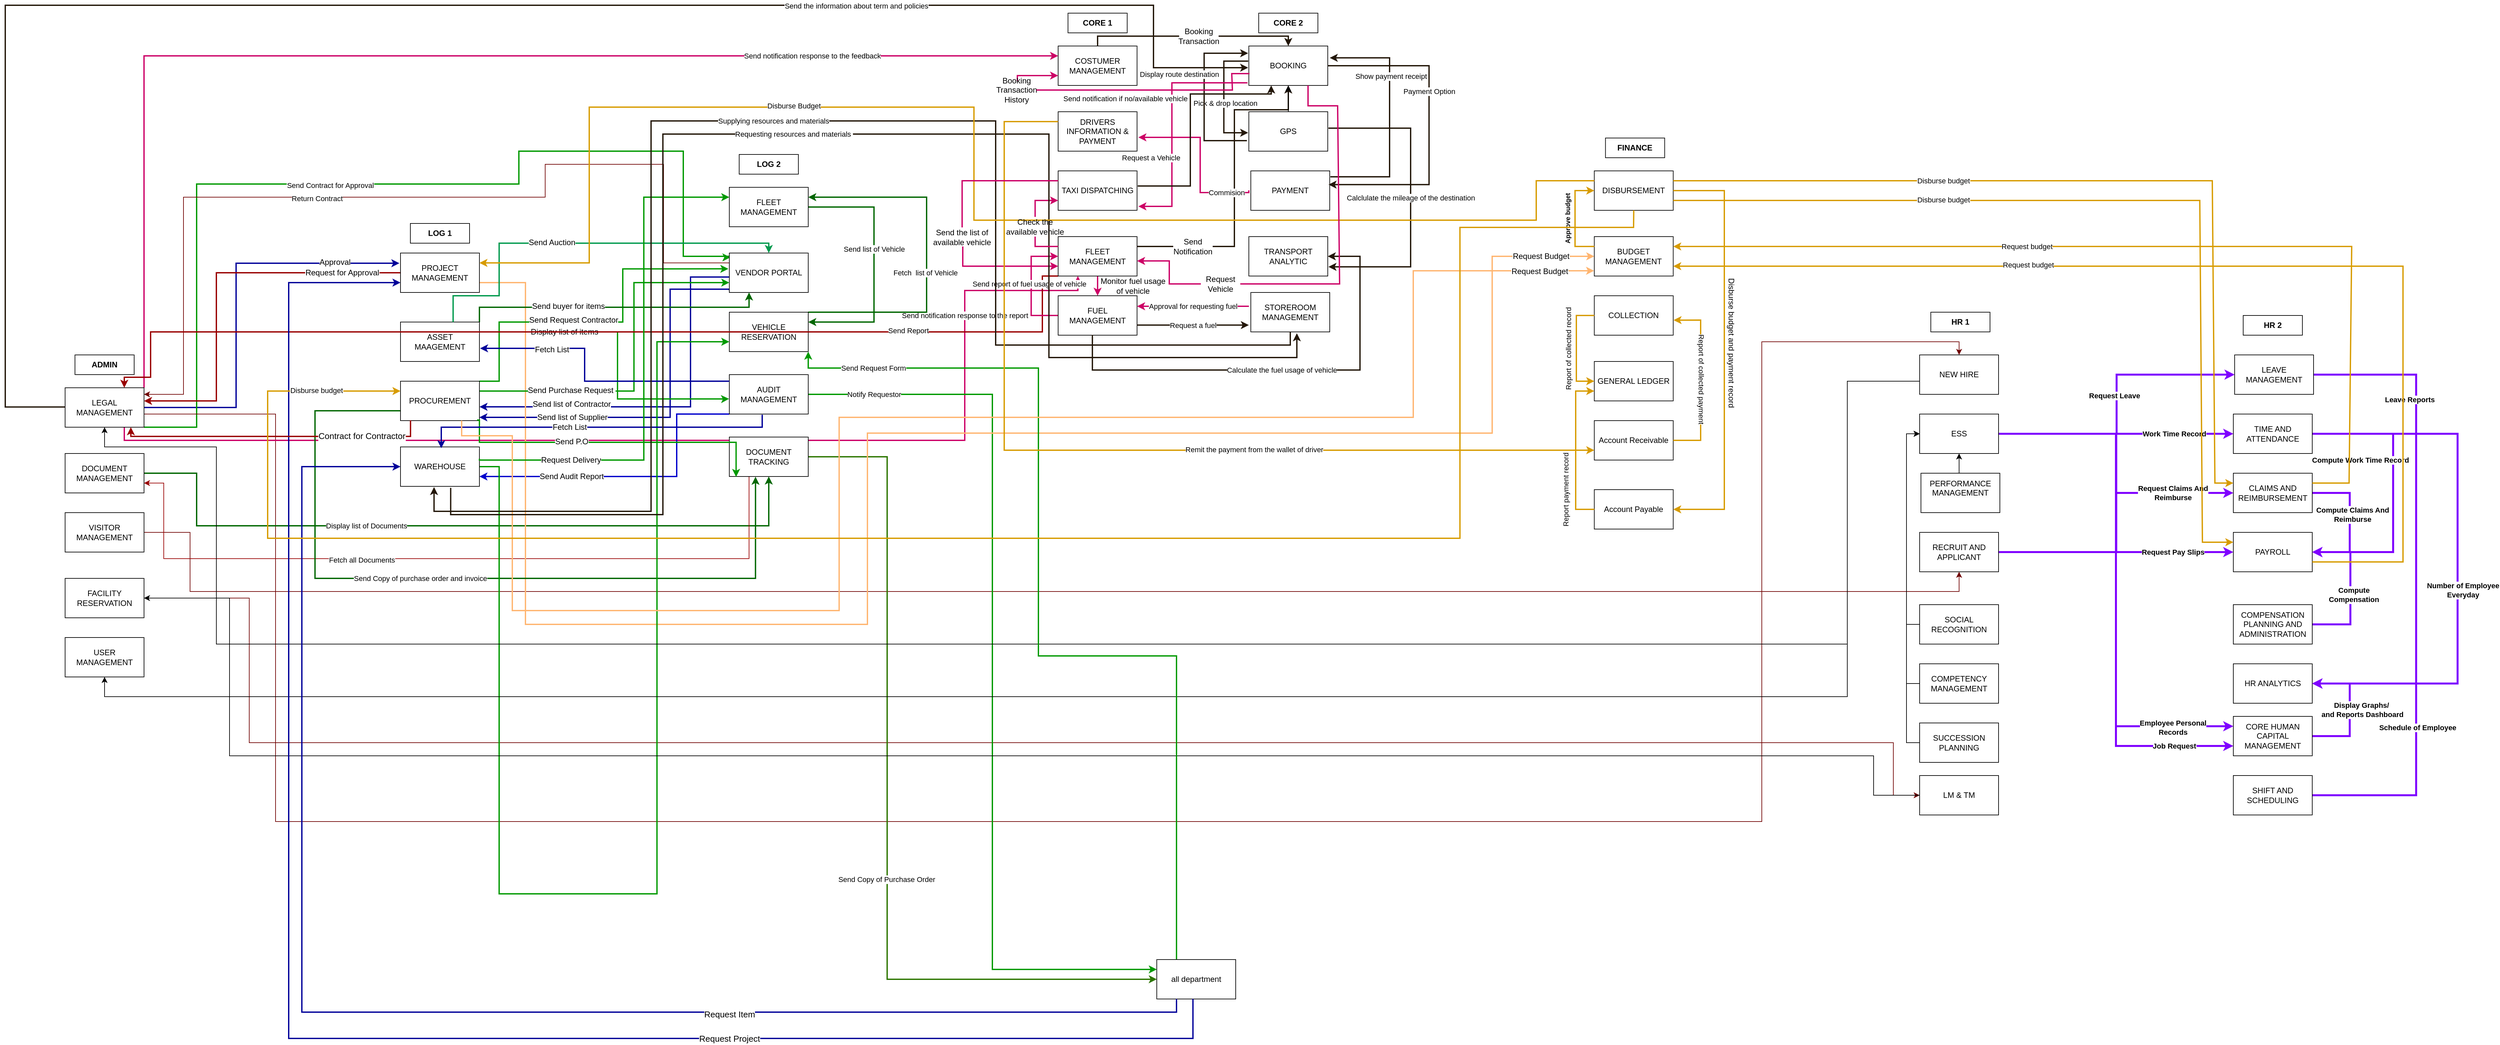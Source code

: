 <mxfile version="21.2.9" type="device">
  <diagram name="Page-1" id="mjsDUMIvdvDLuvErsVcK">
    <mxGraphModel dx="2200" dy="1273" grid="0" gridSize="10" guides="1" tooltips="1" connect="1" arrows="1" fold="1" page="0" pageScale="1" pageWidth="4681" pageHeight="3300" math="0" shadow="0">
      <root>
        <mxCell id="0" />
        <mxCell id="1" parent="0" />
        <mxCell id="skawYzRMZVMzuhJU7KTY-63" style="edgeStyle=orthogonalEdgeStyle;rounded=0;orthogonalLoop=1;jettySize=auto;html=1;exitX=1;exitY=0.5;exitDx=0;exitDy=0;entryX=-0.014;entryY=0.259;entryDx=0;entryDy=0;entryPerimeter=0;strokeColor=#000099;strokeWidth=2;" parent="1" source="skawYzRMZVMzuhJU7KTY-1" target="skawYzRMZVMzuhJU7KTY-11" edge="1">
          <mxGeometry relative="1" as="geometry">
            <Array as="points">
              <mxPoint x="640" y="720" />
              <mxPoint x="640" y="501" />
            </Array>
          </mxGeometry>
        </mxCell>
        <mxCell id="8xIqJU9VtP6wTgXvnayb-31" value="Approval" style="edgeLabel;html=1;align=center;verticalAlign=middle;resizable=0;points=[];fontSize=12;" parent="skawYzRMZVMzuhJU7KTY-63" vertex="1" connectable="0">
          <mxGeometry x="0.676" y="2" relative="1" as="geometry">
            <mxPoint as="offset" />
          </mxGeometry>
        </mxCell>
        <mxCell id="skawYzRMZVMzuhJU7KTY-65" style="edgeStyle=orthogonalEdgeStyle;rounded=0;orthogonalLoop=1;jettySize=auto;html=1;exitX=1;exitY=1;exitDx=0;exitDy=0;entryX=0.014;entryY=0.11;entryDx=0;entryDy=0;fillColor=#a20025;strokeColor=#009900;entryPerimeter=0;strokeWidth=2;" parent="1" source="skawYzRMZVMzuhJU7KTY-1" target="skawYzRMZVMzuhJU7KTY-7" edge="1">
          <mxGeometry relative="1" as="geometry">
            <Array as="points">
              <mxPoint x="580" y="750" />
              <mxPoint x="580" y="380" />
              <mxPoint x="1070" y="380" />
              <mxPoint x="1070" y="330" />
              <mxPoint x="1320" y="330" />
              <mxPoint x="1320" y="490" />
              <mxPoint x="1390" y="490" />
              <mxPoint x="1390" y="492" />
            </Array>
          </mxGeometry>
        </mxCell>
        <mxCell id="cnANfM_K0KJvAFdqd0OL-32" value="Send Contract for Approval" style="edgeLabel;html=1;align=center;verticalAlign=middle;resizable=0;points=[];" parent="skawYzRMZVMzuhJU7KTY-65" vertex="1" connectable="0">
          <mxGeometry x="-0.114" y="-2" relative="1" as="geometry">
            <mxPoint as="offset" />
          </mxGeometry>
        </mxCell>
        <mxCell id="skawYzRMZVMzuhJU7KTY-67" style="edgeStyle=orthogonalEdgeStyle;rounded=0;orthogonalLoop=1;jettySize=auto;html=1;exitX=1;exitY=0.5;exitDx=0;exitDy=0;entryX=0.5;entryY=0;entryDx=0;entryDy=0;fillColor=#a20025;strokeColor=#6F0000;" parent="1" source="skawYzRMZVMzuhJU7KTY-1" target="skawYzRMZVMzuhJU7KTY-36" edge="1">
          <mxGeometry relative="1" as="geometry">
            <mxPoint x="3190" y="670" as="targetPoint" />
            <Array as="points">
              <mxPoint x="500" y="730" />
              <mxPoint x="700" y="730" />
              <mxPoint x="700" y="1350" />
              <mxPoint x="2960" y="1350" />
              <mxPoint x="2960" y="620" />
              <mxPoint x="3260" y="620" />
            </Array>
          </mxGeometry>
        </mxCell>
        <mxCell id="gy1B2ZWa29K17MqUlzl--43" style="edgeStyle=orthogonalEdgeStyle;rounded=0;orthogonalLoop=1;jettySize=auto;html=1;exitX=0.75;exitY=1;exitDx=0;exitDy=0;entryX=0.25;entryY=1;entryDx=0;entryDy=0;strokeWidth=2;strokeColor=#CC0066;" edge="1" parent="1" source="skawYzRMZVMzuhJU7KTY-1" target="skawYzRMZVMzuhJU7KTY-18">
          <mxGeometry relative="1" as="geometry">
            <Array as="points">
              <mxPoint x="470" y="770" />
              <mxPoint x="1748" y="770" />
              <mxPoint x="1748" y="542" />
              <mxPoint x="1920" y="542" />
            </Array>
          </mxGeometry>
        </mxCell>
        <mxCell id="gy1B2ZWa29K17MqUlzl--51" value="Send notification response to the report" style="edgeLabel;html=1;align=center;verticalAlign=middle;resizable=0;points=[];" vertex="1" connectable="0" parent="gy1B2ZWa29K17MqUlzl--43">
          <mxGeometry x="0.731" relative="1" as="geometry">
            <mxPoint as="offset" />
          </mxGeometry>
        </mxCell>
        <mxCell id="gy1B2ZWa29K17MqUlzl--56" style="edgeStyle=orthogonalEdgeStyle;rounded=0;orthogonalLoop=1;jettySize=auto;html=1;exitX=1;exitY=0;exitDx=0;exitDy=0;entryX=0;entryY=0.25;entryDx=0;entryDy=0;strokeWidth=2;strokeColor=#CC0066;" edge="1" parent="1" source="skawYzRMZVMzuhJU7KTY-1" target="skawYzRMZVMzuhJU7KTY-15">
          <mxGeometry relative="1" as="geometry" />
        </mxCell>
        <mxCell id="gy1B2ZWa29K17MqUlzl--59" value="Send notification response to the feedback" style="edgeLabel;html=1;align=center;verticalAlign=middle;resizable=0;points=[];" vertex="1" connectable="0" parent="gy1B2ZWa29K17MqUlzl--56">
          <mxGeometry x="0.604" relative="1" as="geometry">
            <mxPoint x="1" as="offset" />
          </mxGeometry>
        </mxCell>
        <mxCell id="skawYzRMZVMzuhJU7KTY-1" value="LEGAL MANAGEMENT" style="rounded=0;whiteSpace=wrap;html=1;" parent="1" vertex="1">
          <mxGeometry x="380" y="690" width="120" height="60" as="geometry" />
        </mxCell>
        <mxCell id="skawYzRMZVMzuhJU7KTY-69" style="edgeStyle=orthogonalEdgeStyle;rounded=0;orthogonalLoop=1;jettySize=auto;html=1;exitX=1;exitY=0.5;exitDx=0;exitDy=0;entryX=0.5;entryY=1;entryDx=0;entryDy=0;fillColor=#a20025;strokeColor=#006600;strokeWidth=2;" parent="1" source="skawYzRMZVMzuhJU7KTY-2" target="skawYzRMZVMzuhJU7KTY-10" edge="1">
          <mxGeometry relative="1" as="geometry">
            <Array as="points">
              <mxPoint x="580" y="820" />
              <mxPoint x="580" y="900" />
              <mxPoint x="1450" y="900" />
            </Array>
          </mxGeometry>
        </mxCell>
        <mxCell id="cnANfM_K0KJvAFdqd0OL-48" value="Display list of Documents" style="edgeLabel;html=1;align=center;verticalAlign=middle;resizable=0;points=[];" parent="skawYzRMZVMzuhJU7KTY-69" vertex="1" connectable="0">
          <mxGeometry x="-0.244" relative="1" as="geometry">
            <mxPoint as="offset" />
          </mxGeometry>
        </mxCell>
        <mxCell id="skawYzRMZVMzuhJU7KTY-2" value="DOCUMENT MANAGEMENT" style="rounded=0;whiteSpace=wrap;html=1;" parent="1" vertex="1">
          <mxGeometry x="380" y="790" width="120" height="60" as="geometry" />
        </mxCell>
        <mxCell id="skawYzRMZVMzuhJU7KTY-70" style="edgeStyle=orthogonalEdgeStyle;rounded=0;orthogonalLoop=1;jettySize=auto;html=1;exitX=1;exitY=0.5;exitDx=0;exitDy=0;entryX=0.5;entryY=1;entryDx=0;entryDy=0;fillColor=#a20025;strokeColor=#6F0000;" parent="1" source="skawYzRMZVMzuhJU7KTY-3" target="skawYzRMZVMzuhJU7KTY-38" edge="1">
          <mxGeometry relative="1" as="geometry">
            <mxPoint x="1840" y="980" as="targetPoint" />
            <Array as="points">
              <mxPoint x="570" y="910" />
              <mxPoint x="570" y="1000" />
              <mxPoint x="3260" y="1000" />
            </Array>
          </mxGeometry>
        </mxCell>
        <mxCell id="skawYzRMZVMzuhJU7KTY-3" value="VISITOR MANAGEMENT" style="rounded=0;whiteSpace=wrap;html=1;" parent="1" vertex="1">
          <mxGeometry x="380" y="880" width="120" height="60" as="geometry" />
        </mxCell>
        <mxCell id="skawYzRMZVMzuhJU7KTY-72" style="edgeStyle=orthogonalEdgeStyle;rounded=0;orthogonalLoop=1;jettySize=auto;html=1;exitX=1;exitY=0.5;exitDx=0;exitDy=0;entryX=0;entryY=0.5;entryDx=0;entryDy=0;fillColor=#a20025;strokeColor=#6F0000;" parent="1" source="skawYzRMZVMzuhJU7KTY-4" target="skawYzRMZVMzuhJU7KTY-49" edge="1">
          <mxGeometry relative="1" as="geometry">
            <mxPoint x="3088.462" y="1230" as="targetPoint" />
            <Array as="points">
              <mxPoint x="660" y="1010" />
              <mxPoint x="660" y="1230" />
              <mxPoint x="3160" y="1230" />
              <mxPoint x="3160" y="1310" />
            </Array>
          </mxGeometry>
        </mxCell>
        <mxCell id="skawYzRMZVMzuhJU7KTY-4" value="FACILITY RESERVATION" style="rounded=0;whiteSpace=wrap;html=1;" parent="1" vertex="1">
          <mxGeometry x="380" y="980" width="120" height="60" as="geometry" />
        </mxCell>
        <mxCell id="skawYzRMZVMzuhJU7KTY-5" value="USER MANAGEMENT" style="rounded=0;whiteSpace=wrap;html=1;" parent="1" vertex="1">
          <mxGeometry x="380" y="1070" width="120" height="60" as="geometry" />
        </mxCell>
        <mxCell id="cnANfM_K0KJvAFdqd0OL-15" style="edgeStyle=orthogonalEdgeStyle;rounded=0;orthogonalLoop=1;jettySize=auto;html=1;exitX=1;exitY=0.5;exitDx=0;exitDy=0;entryX=1;entryY=0.25;entryDx=0;entryDy=0;strokeColor=#006600;strokeWidth=2;" parent="1" source="skawYzRMZVMzuhJU7KTY-6" target="skawYzRMZVMzuhJU7KTY-8" edge="1">
          <mxGeometry relative="1" as="geometry">
            <Array as="points">
              <mxPoint x="1610" y="415" />
              <mxPoint x="1610" y="590" />
            </Array>
          </mxGeometry>
        </mxCell>
        <mxCell id="cnANfM_K0KJvAFdqd0OL-19" value="Send list of Vehicle" style="edgeLabel;html=1;align=center;verticalAlign=middle;resizable=0;points=[];" parent="cnANfM_K0KJvAFdqd0OL-15" vertex="1" connectable="0">
          <mxGeometry x="-0.128" relative="1" as="geometry">
            <mxPoint as="offset" />
          </mxGeometry>
        </mxCell>
        <mxCell id="skawYzRMZVMzuhJU7KTY-6" value="FLEET MANAGEMENT" style="rounded=0;whiteSpace=wrap;html=1;" parent="1" vertex="1">
          <mxGeometry x="1390" y="385" width="120" height="60" as="geometry" />
        </mxCell>
        <mxCell id="skawYzRMZVMzuhJU7KTY-66" style="edgeStyle=orthogonalEdgeStyle;rounded=0;orthogonalLoop=1;jettySize=auto;html=1;fillColor=#a20025;strokeColor=#6F0000;exitX=0;exitY=0.25;exitDx=0;exitDy=0;" parent="1" source="skawYzRMZVMzuhJU7KTY-7" edge="1">
          <mxGeometry relative="1" as="geometry">
            <mxPoint x="500" y="700" as="targetPoint" />
            <Array as="points">
              <mxPoint x="1290" y="500" />
              <mxPoint x="1290" y="350" />
              <mxPoint x="1110" y="350" />
              <mxPoint x="1110" y="400" />
              <mxPoint x="560" y="400" />
              <mxPoint x="560" y="700" />
            </Array>
            <mxPoint x="1370" y="540" as="sourcePoint" />
          </mxGeometry>
        </mxCell>
        <mxCell id="cnANfM_K0KJvAFdqd0OL-30" value="Return Contract" style="edgeLabel;html=1;align=center;verticalAlign=middle;resizable=0;points=[];" parent="skawYzRMZVMzuhJU7KTY-66" vertex="1" connectable="0">
          <mxGeometry x="0.19" y="2" relative="1" as="geometry">
            <mxPoint as="offset" />
          </mxGeometry>
        </mxCell>
        <mxCell id="cnANfM_K0KJvAFdqd0OL-37" style="edgeStyle=orthogonalEdgeStyle;rounded=0;orthogonalLoop=1;jettySize=auto;html=1;exitX=-0.007;exitY=0.939;exitDx=0;exitDy=0;strokeColor=#000099;exitPerimeter=0;strokeWidth=2;entryX=0.999;entryY=0.917;entryDx=0;entryDy=0;entryPerimeter=0;" parent="1" source="skawYzRMZVMzuhJU7KTY-7" target="skawYzRMZVMzuhJU7KTY-13" edge="1">
          <mxGeometry relative="1" as="geometry">
            <Array as="points">
              <mxPoint x="1389" y="540" />
              <mxPoint x="1300" y="540" />
              <mxPoint x="1300" y="735" />
            </Array>
            <mxPoint x="1010" y="730" as="targetPoint" />
          </mxGeometry>
        </mxCell>
        <mxCell id="cnANfM_K0KJvAFdqd0OL-38" value="Send list of Supplier" style="edgeLabel;html=1;align=center;verticalAlign=middle;resizable=0;points=[];fontSize=12;" parent="cnANfM_K0KJvAFdqd0OL-37" vertex="1" connectable="0">
          <mxGeometry x="0.541" relative="1" as="geometry">
            <mxPoint x="9" as="offset" />
          </mxGeometry>
        </mxCell>
        <mxCell id="cnANfM_K0KJvAFdqd0OL-43" style="edgeStyle=orthogonalEdgeStyle;rounded=0;orthogonalLoop=1;jettySize=auto;html=1;strokeColor=#000099;strokeWidth=2;exitX=0.006;exitY=0.608;exitDx=0;exitDy=0;exitPerimeter=0;entryX=1.001;entryY=0.65;entryDx=0;entryDy=0;entryPerimeter=0;" parent="1" source="skawYzRMZVMzuhJU7KTY-7" target="skawYzRMZVMzuhJU7KTY-13" edge="1">
          <mxGeometry relative="1" as="geometry">
            <Array as="points">
              <mxPoint x="1331" y="521" />
              <mxPoint x="1331" y="719" />
            </Array>
            <mxPoint x="1388" y="518" as="sourcePoint" />
            <mxPoint x="1015" y="719" as="targetPoint" />
          </mxGeometry>
        </mxCell>
        <mxCell id="cnANfM_K0KJvAFdqd0OL-44" value="Send list of Contractor" style="edgeLabel;html=1;align=center;verticalAlign=middle;resizable=0;points=[];fontSize=12;" parent="cnANfM_K0KJvAFdqd0OL-43" vertex="1" connectable="0">
          <mxGeometry x="0.469" relative="1" as="geometry">
            <mxPoint x="-14" y="-4" as="offset" />
          </mxGeometry>
        </mxCell>
        <mxCell id="skawYzRMZVMzuhJU7KTY-7" value="VENDOR PORTAL" style="rounded=0;whiteSpace=wrap;html=1;" parent="1" vertex="1">
          <mxGeometry x="1390" y="485" width="120" height="60" as="geometry" />
        </mxCell>
        <mxCell id="cnANfM_K0KJvAFdqd0OL-20" style="edgeStyle=orthogonalEdgeStyle;rounded=0;orthogonalLoop=1;jettySize=auto;html=1;exitX=1;exitY=0;exitDx=0;exitDy=0;entryX=1;entryY=0.25;entryDx=0;entryDy=0;strokeColor=#006600;strokeWidth=2;" parent="1" source="skawYzRMZVMzuhJU7KTY-8" target="skawYzRMZVMzuhJU7KTY-6" edge="1">
          <mxGeometry relative="1" as="geometry">
            <Array as="points">
              <mxPoint x="1690" y="575" />
              <mxPoint x="1690" y="400" />
            </Array>
          </mxGeometry>
        </mxCell>
        <mxCell id="cnANfM_K0KJvAFdqd0OL-21" value="Fetch&amp;nbsp; list of Vehicle" style="edgeLabel;html=1;align=center;verticalAlign=middle;resizable=0;points=[];" parent="cnANfM_K0KJvAFdqd0OL-20" vertex="1" connectable="0">
          <mxGeometry x="-0.102" y="3" relative="1" as="geometry">
            <mxPoint x="1" as="offset" />
          </mxGeometry>
        </mxCell>
        <mxCell id="skawYzRMZVMzuhJU7KTY-8" value="VEHICLE RESERVATION" style="rounded=0;whiteSpace=wrap;html=1;" parent="1" vertex="1">
          <mxGeometry x="1390" y="575" width="120" height="60" as="geometry" />
        </mxCell>
        <mxCell id="cnANfM_K0KJvAFdqd0OL-5" style="edgeStyle=orthogonalEdgeStyle;rounded=0;orthogonalLoop=1;jettySize=auto;html=1;exitX=0;exitY=1;exitDx=0;exitDy=0;entryX=1;entryY=0.75;entryDx=0;entryDy=0;strokeColor=#0000CC;strokeWidth=2;" parent="1" source="skawYzRMZVMzuhJU7KTY-9" target="skawYzRMZVMzuhJU7KTY-14" edge="1">
          <mxGeometry relative="1" as="geometry">
            <Array as="points">
              <mxPoint x="1310" y="730" />
              <mxPoint x="1310" y="825" />
            </Array>
          </mxGeometry>
        </mxCell>
        <mxCell id="cnANfM_K0KJvAFdqd0OL-6" value="Send Audit Report" style="edgeLabel;html=1;align=center;verticalAlign=middle;resizable=0;points=[];fontSize=12;" parent="cnANfM_K0KJvAFdqd0OL-5" vertex="1" connectable="0">
          <mxGeometry x="0.507" y="-1" relative="1" as="geometry">
            <mxPoint x="23" y="1" as="offset" />
          </mxGeometry>
        </mxCell>
        <mxCell id="cnANfM_K0KJvAFdqd0OL-7" style="edgeStyle=orthogonalEdgeStyle;rounded=0;orthogonalLoop=1;jettySize=auto;html=1;exitX=1;exitY=0.5;exitDx=0;exitDy=0;entryX=0;entryY=0.25;entryDx=0;entryDy=0;strokeColor=#009900;strokeWidth=2;" parent="1" source="skawYzRMZVMzuhJU7KTY-9" target="GKCIZVoBHVT27mtZdBiL-1" edge="1">
          <mxGeometry relative="1" as="geometry">
            <Array as="points">
              <mxPoint x="1790" y="700" />
              <mxPoint x="1790" y="1575" />
            </Array>
          </mxGeometry>
        </mxCell>
        <mxCell id="cnANfM_K0KJvAFdqd0OL-8" value="Notify Requestor" style="edgeLabel;html=1;align=center;verticalAlign=middle;resizable=0;points=[];" parent="cnANfM_K0KJvAFdqd0OL-7" vertex="1" connectable="0">
          <mxGeometry x="-0.879" y="-2" relative="1" as="geometry">
            <mxPoint x="15" y="-2" as="offset" />
          </mxGeometry>
        </mxCell>
        <mxCell id="skawYzRMZVMzuhJU7KTY-9" value="AUDIT MANAGEMENT" style="rounded=0;whiteSpace=wrap;html=1;" parent="1" vertex="1">
          <mxGeometry x="1390" y="670" width="120" height="60" as="geometry" />
        </mxCell>
        <mxCell id="GKCIZVoBHVT27mtZdBiL-5" style="edgeStyle=orthogonalEdgeStyle;rounded=0;orthogonalLoop=1;jettySize=auto;html=1;exitX=1;exitY=0.5;exitDx=0;exitDy=0;entryX=0;entryY=0.5;entryDx=0;entryDy=0;fillColor=#60a917;strokeColor=#2D7600;strokeWidth=2;" parent="1" source="skawYzRMZVMzuhJU7KTY-10" target="GKCIZVoBHVT27mtZdBiL-1" edge="1">
          <mxGeometry relative="1" as="geometry">
            <mxPoint x="1440" y="1600" as="targetPoint" />
            <Array as="points">
              <mxPoint x="1630" y="795" />
              <mxPoint x="1630" y="1590" />
            </Array>
          </mxGeometry>
        </mxCell>
        <mxCell id="cnANfM_K0KJvAFdqd0OL-29" value="Send Copy of Purchase Order" style="edgeLabel;html=1;align=center;verticalAlign=middle;resizable=0;points=[];" parent="GKCIZVoBHVT27mtZdBiL-5" vertex="1" connectable="0">
          <mxGeometry x="0.152" y="-1" relative="1" as="geometry">
            <mxPoint as="offset" />
          </mxGeometry>
        </mxCell>
        <mxCell id="cnANfM_K0KJvAFdqd0OL-49" style="edgeStyle=orthogonalEdgeStyle;rounded=0;orthogonalLoop=1;jettySize=auto;html=1;exitX=0.25;exitY=1;exitDx=0;exitDy=0;entryX=1;entryY=0.75;entryDx=0;entryDy=0;strokeColor=#990000;" parent="1" source="skawYzRMZVMzuhJU7KTY-10" target="skawYzRMZVMzuhJU7KTY-2" edge="1">
          <mxGeometry relative="1" as="geometry">
            <Array as="points">
              <mxPoint x="1420" y="950" />
              <mxPoint x="530" y="950" />
              <mxPoint x="530" y="835" />
            </Array>
          </mxGeometry>
        </mxCell>
        <mxCell id="cnANfM_K0KJvAFdqd0OL-50" value="Fetch all Documents" style="edgeLabel;html=1;align=center;verticalAlign=middle;resizable=0;points=[];" parent="cnANfM_K0KJvAFdqd0OL-49" vertex="1" connectable="0">
          <mxGeometry x="0.287" y="2" relative="1" as="geometry">
            <mxPoint x="32" as="offset" />
          </mxGeometry>
        </mxCell>
        <mxCell id="skawYzRMZVMzuhJU7KTY-10" value="DOCUMENT TRACKING" style="rounded=0;whiteSpace=wrap;html=1;" parent="1" vertex="1">
          <mxGeometry x="1390" y="765" width="120" height="60" as="geometry" />
        </mxCell>
        <mxCell id="skawYzRMZVMzuhJU7KTY-64" style="edgeStyle=orthogonalEdgeStyle;rounded=0;orthogonalLoop=1;jettySize=auto;html=1;exitX=0;exitY=0.5;exitDx=0;exitDy=0;fillColor=#dae8fc;strokeColor=#990000;strokeWidth=2;" parent="1" source="skawYzRMZVMzuhJU7KTY-11" edge="1">
          <mxGeometry relative="1" as="geometry">
            <mxPoint x="500" y="710" as="targetPoint" />
            <Array as="points">
              <mxPoint x="610" y="515" />
              <mxPoint x="610" y="710" />
            </Array>
          </mxGeometry>
        </mxCell>
        <mxCell id="8xIqJU9VtP6wTgXvnayb-4" value="Request for Approval" style="edgeLabel;html=1;align=center;verticalAlign=middle;resizable=0;points=[];fontSize=12;" parent="skawYzRMZVMzuhJU7KTY-64" vertex="1" connectable="0">
          <mxGeometry x="-0.427" y="-2" relative="1" as="geometry">
            <mxPoint x="78" y="2" as="offset" />
          </mxGeometry>
        </mxCell>
        <mxCell id="GKCIZVoBHVT27mtZdBiL-18" style="edgeStyle=orthogonalEdgeStyle;rounded=0;orthogonalLoop=1;jettySize=auto;html=1;exitX=1;exitY=0.75;exitDx=0;exitDy=0;entryX=0;entryY=0.5;entryDx=0;entryDy=0;strokeColor=#FFB570;strokeWidth=2;" parent="1" source="skawYzRMZVMzuhJU7KTY-11" target="skawYzRMZVMzuhJU7KTY-24" edge="1">
          <mxGeometry relative="1" as="geometry">
            <Array as="points">
              <mxPoint x="1080" y="530" />
              <mxPoint x="1080" y="1050" />
              <mxPoint x="1600" y="1050" />
              <mxPoint x="1600" y="759" />
              <mxPoint x="2550" y="759" />
              <mxPoint x="2550" y="490" />
            </Array>
          </mxGeometry>
        </mxCell>
        <mxCell id="8xIqJU9VtP6wTgXvnayb-33" value="Request Budget" style="edgeLabel;html=1;align=center;verticalAlign=middle;resizable=0;points=[];fontSize=12;" parent="GKCIZVoBHVT27mtZdBiL-18" vertex="1" connectable="0">
          <mxGeometry x="0.911" y="-2" relative="1" as="geometry">
            <mxPoint x="42" y="-2" as="offset" />
          </mxGeometry>
        </mxCell>
        <mxCell id="cnANfM_K0KJvAFdqd0OL-46" style="edgeStyle=orthogonalEdgeStyle;rounded=0;orthogonalLoop=1;jettySize=auto;html=1;exitX=1;exitY=0;exitDx=0;exitDy=0;entryX=-0.012;entryY=0.401;entryDx=0;entryDy=0;entryPerimeter=0;strokeColor=#009900;fillColor=#dae8fc;strokeWidth=2;" parent="1" source="skawYzRMZVMzuhJU7KTY-13" target="skawYzRMZVMzuhJU7KTY-7" edge="1">
          <mxGeometry relative="1" as="geometry">
            <Array as="points">
              <mxPoint x="1040" y="680" />
              <mxPoint x="1040" y="590" />
              <mxPoint x="1228" y="590" />
              <mxPoint x="1228" y="509" />
            </Array>
          </mxGeometry>
        </mxCell>
        <mxCell id="cnANfM_K0KJvAFdqd0OL-47" value="Send Request Contractor" style="edgeLabel;html=1;align=center;verticalAlign=middle;resizable=0;points=[];fontSize=12;" parent="cnANfM_K0KJvAFdqd0OL-46" vertex="1" connectable="0">
          <mxGeometry x="-0.536" y="-2" relative="1" as="geometry">
            <mxPoint x="105" y="-5" as="offset" />
          </mxGeometry>
        </mxCell>
        <mxCell id="skawYzRMZVMzuhJU7KTY-11" value="PROJECT MANAGEMENT" style="rounded=0;whiteSpace=wrap;html=1;" parent="1" vertex="1">
          <mxGeometry x="890" y="485" width="120" height="60" as="geometry" />
        </mxCell>
        <mxCell id="cnANfM_K0KJvAFdqd0OL-2" style="edgeStyle=orthogonalEdgeStyle;rounded=0;orthogonalLoop=1;jettySize=auto;html=1;exitX=1;exitY=0.25;exitDx=0;exitDy=0;strokeColor=#009900;strokeWidth=2;entryX=-0.003;entryY=0.614;entryDx=0;entryDy=0;entryPerimeter=0;" parent="1" source="skawYzRMZVMzuhJU7KTY-12" target="skawYzRMZVMzuhJU7KTY-9" edge="1">
          <mxGeometry relative="1" as="geometry">
            <Array as="points">
              <mxPoint x="1220" y="605" />
              <mxPoint x="1220" y="707" />
              <mxPoint x="1385" y="707" />
            </Array>
            <mxPoint x="1386" y="705" as="targetPoint" />
          </mxGeometry>
        </mxCell>
        <mxCell id="cnANfM_K0KJvAFdqd0OL-4" value="Display list of items" style="edgeLabel;html=1;align=center;verticalAlign=middle;resizable=0;points=[];fontSize=12;" parent="cnANfM_K0KJvAFdqd0OL-2" vertex="1" connectable="0">
          <mxGeometry x="-0.645" y="1" relative="1" as="geometry">
            <mxPoint x="43" y="1" as="offset" />
          </mxGeometry>
        </mxCell>
        <mxCell id="cnANfM_K0KJvAFdqd0OL-33" style="edgeStyle=orthogonalEdgeStyle;rounded=0;orthogonalLoop=1;jettySize=auto;html=1;exitX=1;exitY=0;exitDx=0;exitDy=0;entryX=0.25;entryY=1;entryDx=0;entryDy=0;strokeColor=#006600;strokeWidth=2;" parent="1" source="skawYzRMZVMzuhJU7KTY-12" target="skawYzRMZVMzuhJU7KTY-7" edge="1">
          <mxGeometry relative="1" as="geometry" />
        </mxCell>
        <mxCell id="cnANfM_K0KJvAFdqd0OL-34" value="Send buyer for items" style="edgeLabel;html=1;align=center;verticalAlign=middle;resizable=0;points=[];fontSize=12;" parent="cnANfM_K0KJvAFdqd0OL-33" vertex="1" connectable="0">
          <mxGeometry x="-0.493" y="2" relative="1" as="geometry">
            <mxPoint x="42" as="offset" />
          </mxGeometry>
        </mxCell>
        <mxCell id="skawYzRMZVMzuhJU7KTY-12" value="ASSET MAAGEMENT" style="rounded=0;whiteSpace=wrap;html=1;" parent="1" vertex="1">
          <mxGeometry x="890" y="590" width="120" height="60" as="geometry" />
        </mxCell>
        <mxCell id="cnANfM_K0KJvAFdqd0OL-35" style="edgeStyle=orthogonalEdgeStyle;rounded=0;orthogonalLoop=1;jettySize=auto;html=1;exitX=1;exitY=0.25;exitDx=0;exitDy=0;entryX=0;entryY=0.75;entryDx=0;entryDy=0;strokeColor=#009900;strokeWidth=2;" parent="1" source="skawYzRMZVMzuhJU7KTY-13" target="skawYzRMZVMzuhJU7KTY-7" edge="1">
          <mxGeometry relative="1" as="geometry">
            <Array as="points">
              <mxPoint x="1245" y="695" />
              <mxPoint x="1245" y="530" />
            </Array>
          </mxGeometry>
        </mxCell>
        <mxCell id="8xIqJU9VtP6wTgXvnayb-26" value="Send Purchase Request&amp;nbsp;" style="edgeLabel;html=1;align=center;verticalAlign=middle;resizable=0;points=[];fontSize=12;" parent="cnANfM_K0KJvAFdqd0OL-35" vertex="1" connectable="0">
          <mxGeometry x="-0.512" relative="1" as="geometry">
            <mxPoint x="7" y="-1" as="offset" />
          </mxGeometry>
        </mxCell>
        <mxCell id="cnANfM_K0KJvAFdqd0OL-51" style="edgeStyle=orthogonalEdgeStyle;rounded=0;orthogonalLoop=1;jettySize=auto;html=1;exitX=0;exitY=0.75;exitDx=0;exitDy=0;entryX=0.332;entryY=1.006;entryDx=0;entryDy=0;entryPerimeter=0;strokeColor=#006600;strokeWidth=2;" parent="1" source="skawYzRMZVMzuhJU7KTY-13" target="skawYzRMZVMzuhJU7KTY-10" edge="1">
          <mxGeometry relative="1" as="geometry">
            <Array as="points">
              <mxPoint x="760" y="725" />
              <mxPoint x="760" y="980" />
              <mxPoint x="1430" y="980" />
            </Array>
          </mxGeometry>
        </mxCell>
        <mxCell id="cnANfM_K0KJvAFdqd0OL-52" value="Send Copy of purchase order and invoice" style="edgeLabel;html=1;align=center;verticalAlign=middle;resizable=0;points=[];" parent="cnANfM_K0KJvAFdqd0OL-51" vertex="1" connectable="0">
          <mxGeometry x="-0.247" y="-1" relative="1" as="geometry">
            <mxPoint x="89" y="-1" as="offset" />
          </mxGeometry>
        </mxCell>
        <mxCell id="skawYzRMZVMzuhJU7KTY-13" value="PROCUREMENT" style="rounded=0;whiteSpace=wrap;html=1;" parent="1" vertex="1">
          <mxGeometry x="890" y="680" width="120" height="60" as="geometry" />
        </mxCell>
        <mxCell id="GKCIZVoBHVT27mtZdBiL-19" style="edgeStyle=orthogonalEdgeStyle;rounded=0;orthogonalLoop=1;jettySize=auto;html=1;exitX=1;exitY=0.5;exitDx=0;exitDy=0;entryX=0;entryY=0.75;entryDx=0;entryDy=0;fillColor=#0050ef;strokeColor=#009900;strokeWidth=2;" parent="1" source="skawYzRMZVMzuhJU7KTY-14" target="skawYzRMZVMzuhJU7KTY-8" edge="1">
          <mxGeometry relative="1" as="geometry">
            <Array as="points">
              <mxPoint x="1040" y="810" />
              <mxPoint x="1040" y="1460" />
              <mxPoint x="1280" y="1460" />
              <mxPoint x="1280" y="620" />
            </Array>
          </mxGeometry>
        </mxCell>
        <mxCell id="skawYzRMZVMzuhJU7KTY-14" value="WAREHOUSE" style="rounded=0;whiteSpace=wrap;html=1;" parent="1" vertex="1">
          <mxGeometry x="890" y="780" width="120" height="60" as="geometry" />
        </mxCell>
        <mxCell id="gy1B2ZWa29K17MqUlzl--3" style="edgeStyle=orthogonalEdgeStyle;rounded=0;orthogonalLoop=1;jettySize=auto;html=1;exitX=1;exitY=0.5;exitDx=0;exitDy=0;entryX=0.5;entryY=0;entryDx=0;entryDy=0;strokeColor=#231709;strokeWidth=2;" edge="1" parent="1" source="gy1B2ZWa29K17MqUlzl--5" target="skawYzRMZVMzuhJU7KTY-19">
          <mxGeometry relative="1" as="geometry">
            <Array as="points">
              <mxPoint x="2240" y="155" />
            </Array>
          </mxGeometry>
        </mxCell>
        <mxCell id="skawYzRMZVMzuhJU7KTY-15" value="COSTUMER MANAGEMENT" style="rounded=0;whiteSpace=wrap;html=1;" parent="1" vertex="1">
          <mxGeometry x="1890" y="170" width="120" height="60" as="geometry" />
        </mxCell>
        <mxCell id="skawYzRMZVMzuhJU7KTY-16" value="DRIVERS INFORMATION &amp;amp; PAYMENT" style="rounded=0;whiteSpace=wrap;html=1;" parent="1" vertex="1">
          <mxGeometry x="1890" y="270" width="120" height="60" as="geometry" />
        </mxCell>
        <mxCell id="gy1B2ZWa29K17MqUlzl--24" style="edgeStyle=orthogonalEdgeStyle;rounded=0;orthogonalLoop=1;jettySize=auto;html=1;exitX=0.5;exitY=1;exitDx=0;exitDy=0;entryX=0;entryY=0.75;entryDx=0;entryDy=0;strokeWidth=2;strokeColor=#CC0066;" edge="1" parent="1" source="gy1B2ZWa29K17MqUlzl--26" target="skawYzRMZVMzuhJU7KTY-18">
          <mxGeometry relative="1" as="geometry">
            <Array as="points">
              <mxPoint x="1745" y="505" />
            </Array>
          </mxGeometry>
        </mxCell>
        <mxCell id="skawYzRMZVMzuhJU7KTY-17" value="TAXI DISPATCHING" style="rounded=0;whiteSpace=wrap;html=1;" parent="1" vertex="1">
          <mxGeometry x="1890" y="360" width="120" height="60" as="geometry" />
        </mxCell>
        <mxCell id="gy1B2ZWa29K17MqUlzl--10" style="edgeStyle=orthogonalEdgeStyle;rounded=0;orthogonalLoop=1;jettySize=auto;html=1;exitX=1;exitY=0.5;exitDx=0;exitDy=0;strokeWidth=2;strokeColor=#231709;" edge="1" parent="1" source="gy1B2ZWa29K17MqUlzl--11" target="skawYzRMZVMzuhJU7KTY-19">
          <mxGeometry relative="1" as="geometry">
            <Array as="points">
              <mxPoint x="2158" y="475" />
              <mxPoint x="2158" y="267" />
              <mxPoint x="2240" y="267" />
            </Array>
          </mxGeometry>
        </mxCell>
        <mxCell id="gy1B2ZWa29K17MqUlzl--19" style="edgeStyle=orthogonalEdgeStyle;rounded=0;orthogonalLoop=1;jettySize=auto;html=1;exitX=0.5;exitY=0;exitDx=0;exitDy=0;entryX=0;entryY=0.75;entryDx=0;entryDy=0;strokeWidth=2;strokeColor=#CC0066;" edge="1" parent="1" source="gy1B2ZWa29K17MqUlzl--20" target="skawYzRMZVMzuhJU7KTY-17">
          <mxGeometry relative="1" as="geometry">
            <Array as="points">
              <mxPoint x="1855" y="405" />
            </Array>
          </mxGeometry>
        </mxCell>
        <mxCell id="gy1B2ZWa29K17MqUlzl--34" style="edgeStyle=orthogonalEdgeStyle;rounded=0;orthogonalLoop=1;jettySize=auto;html=1;exitX=0.5;exitY=1;exitDx=0;exitDy=0;entryX=0.5;entryY=0;entryDx=0;entryDy=0;strokeWidth=2;strokeColor=#CC0066;" edge="1" parent="1" source="skawYzRMZVMzuhJU7KTY-18" target="skawYzRMZVMzuhJU7KTY-33">
          <mxGeometry relative="1" as="geometry" />
        </mxCell>
        <mxCell id="gy1B2ZWa29K17MqUlzl--45" style="edgeStyle=orthogonalEdgeStyle;rounded=0;orthogonalLoop=1;jettySize=auto;html=1;exitX=0;exitY=1;exitDx=0;exitDy=0;entryX=0.75;entryY=0;entryDx=0;entryDy=0;strokeWidth=2;strokeColor=#990000;" edge="1" parent="1" source="skawYzRMZVMzuhJU7KTY-18" target="skawYzRMZVMzuhJU7KTY-1">
          <mxGeometry relative="1" as="geometry">
            <Array as="points">
              <mxPoint x="1866" y="520" />
              <mxPoint x="1866" y="605" />
              <mxPoint x="510" y="605" />
              <mxPoint x="510" y="674" />
              <mxPoint x="470" y="674" />
            </Array>
          </mxGeometry>
        </mxCell>
        <mxCell id="gy1B2ZWa29K17MqUlzl--57" value="Send Report" style="edgeLabel;html=1;align=center;verticalAlign=middle;resizable=0;points=[];" vertex="1" connectable="0" parent="gy1B2ZWa29K17MqUlzl--45">
          <mxGeometry x="-0.607" y="-2" relative="1" as="geometry">
            <mxPoint x="-1" as="offset" />
          </mxGeometry>
        </mxCell>
        <mxCell id="skawYzRMZVMzuhJU7KTY-18" value="FLEET MANAGEMENT" style="rounded=0;whiteSpace=wrap;html=1;" parent="1" vertex="1">
          <mxGeometry x="1890" y="460" width="120" height="60" as="geometry" />
        </mxCell>
        <mxCell id="gy1B2ZWa29K17MqUlzl--15" style="edgeStyle=orthogonalEdgeStyle;rounded=0;orthogonalLoop=1;jettySize=auto;html=1;exitX=0;exitY=0.5;exitDx=0;exitDy=0;entryX=1;entryY=0.617;entryDx=0;entryDy=0;entryPerimeter=0;strokeWidth=2;strokeColor=#CC0066;" edge="1" parent="1" source="gy1B2ZWa29K17MqUlzl--16" target="skawYzRMZVMzuhJU7KTY-18">
          <mxGeometry relative="1" as="geometry">
            <Array as="points">
              <mxPoint x="2059" y="532" />
              <mxPoint x="2059" y="497" />
            </Array>
          </mxGeometry>
        </mxCell>
        <mxCell id="gy1B2ZWa29K17MqUlzl--29" style="edgeStyle=orthogonalEdgeStyle;rounded=0;orthogonalLoop=1;jettySize=auto;html=1;exitX=0.5;exitY=0;exitDx=0;exitDy=0;entryX=0;entryY=0.75;entryDx=0;entryDy=0;strokeWidth=2;strokeColor=#CC0066;" edge="1" parent="1" source="gy1B2ZWa29K17MqUlzl--31" target="skawYzRMZVMzuhJU7KTY-15">
          <mxGeometry relative="1" as="geometry">
            <Array as="points">
              <mxPoint x="1828" y="222" />
              <mxPoint x="1828" y="215" />
            </Array>
          </mxGeometry>
        </mxCell>
        <mxCell id="skawYzRMZVMzuhJU7KTY-19" value="BOOKING" style="rounded=0;whiteSpace=wrap;html=1;" parent="1" vertex="1">
          <mxGeometry x="2180" y="170" width="120" height="60" as="geometry" />
        </mxCell>
        <mxCell id="gy1B2ZWa29K17MqUlzl--28" value="" style="edgeStyle=orthogonalEdgeStyle;rounded=0;orthogonalLoop=1;jettySize=auto;html=1;" edge="1" parent="1" source="skawYzRMZVMzuhJU7KTY-20" target="skawYzRMZVMzuhJU7KTY-19">
          <mxGeometry relative="1" as="geometry" />
        </mxCell>
        <mxCell id="skawYzRMZVMzuhJU7KTY-20" value="GPS" style="rounded=0;whiteSpace=wrap;html=1;" parent="1" vertex="1">
          <mxGeometry x="2180" y="270" width="120" height="60" as="geometry" />
        </mxCell>
        <mxCell id="skawYzRMZVMzuhJU7KTY-21" value="TRANSPORT ANALYTIC" style="rounded=0;whiteSpace=wrap;html=1;" parent="1" vertex="1">
          <mxGeometry x="2180" y="460" width="120" height="60" as="geometry" />
        </mxCell>
        <mxCell id="skawYzRMZVMzuhJU7KTY-22" value="STOREROOM MANAGEMENT" style="rounded=0;whiteSpace=wrap;html=1;" parent="1" vertex="1">
          <mxGeometry x="2183" y="545" width="120" height="60" as="geometry" />
        </mxCell>
        <mxCell id="skawYzRMZVMzuhJU7KTY-23" value="DISBURSEMENT" style="rounded=0;whiteSpace=wrap;html=1;" parent="1" vertex="1">
          <mxGeometry x="2705.29" y="360" width="120" height="60" as="geometry" />
        </mxCell>
        <mxCell id="skawYzRMZVMzuhJU7KTY-24" value="BUDGET MANAGEMENT" style="rounded=0;whiteSpace=wrap;html=1;" parent="1" vertex="1">
          <mxGeometry x="2705.29" y="460" width="120" height="60" as="geometry" />
        </mxCell>
        <mxCell id="skawYzRMZVMzuhJU7KTY-25" value="COLLECTION" style="rounded=0;whiteSpace=wrap;html=1;" parent="1" vertex="1">
          <mxGeometry x="2705.29" y="550" width="120" height="60" as="geometry" />
        </mxCell>
        <mxCell id="skawYzRMZVMzuhJU7KTY-26" value="GENERAL LEDGER" style="rounded=0;whiteSpace=wrap;html=1;" parent="1" vertex="1">
          <mxGeometry x="2705.29" y="650" width="120" height="60" as="geometry" />
        </mxCell>
        <mxCell id="skawYzRMZVMzuhJU7KTY-27" value="&lt;b&gt;ADMIN&lt;/b&gt;" style="rounded=0;whiteSpace=wrap;html=1;" parent="1" vertex="1">
          <mxGeometry x="395" y="640" width="90" height="30" as="geometry" />
        </mxCell>
        <mxCell id="skawYzRMZVMzuhJU7KTY-28" value="LOG 2" style="rounded=0;whiteSpace=wrap;html=1;fontStyle=1" parent="1" vertex="1">
          <mxGeometry x="1405" y="335" width="90" height="30" as="geometry" />
        </mxCell>
        <mxCell id="skawYzRMZVMzuhJU7KTY-29" value="LOG 1" style="rounded=0;whiteSpace=wrap;html=1;fontStyle=1" parent="1" vertex="1">
          <mxGeometry x="905" y="440" width="90" height="30" as="geometry" />
        </mxCell>
        <mxCell id="skawYzRMZVMzuhJU7KTY-30" value="CORE 1" style="rounded=0;whiteSpace=wrap;html=1;fontStyle=1" parent="1" vertex="1">
          <mxGeometry x="1905" y="120" width="90" height="30" as="geometry" />
        </mxCell>
        <mxCell id="skawYzRMZVMzuhJU7KTY-31" value="CORE 2" style="rounded=0;whiteSpace=wrap;html=1;fontStyle=1" parent="1" vertex="1">
          <mxGeometry x="2195" y="120" width="90" height="30" as="geometry" />
        </mxCell>
        <mxCell id="skawYzRMZVMzuhJU7KTY-32" value="FINANCE" style="rounded=0;whiteSpace=wrap;html=1;fontStyle=1" parent="1" vertex="1">
          <mxGeometry x="2722.29" y="310" width="90" height="30" as="geometry" />
        </mxCell>
        <mxCell id="gy1B2ZWa29K17MqUlzl--53" style="edgeStyle=orthogonalEdgeStyle;rounded=0;orthogonalLoop=1;jettySize=auto;html=1;exitX=0;exitY=0.5;exitDx=0;exitDy=0;entryX=0;entryY=0.5;entryDx=0;entryDy=0;strokeWidth=2;strokeColor=#CC0066;" edge="1" parent="1" source="skawYzRMZVMzuhJU7KTY-33" target="skawYzRMZVMzuhJU7KTY-18">
          <mxGeometry relative="1" as="geometry">
            <Array as="points">
              <mxPoint x="1849" y="580" />
              <mxPoint x="1849" y="490" />
            </Array>
          </mxGeometry>
        </mxCell>
        <mxCell id="gy1B2ZWa29K17MqUlzl--54" value="Send report of fuel usage of vehicle" style="edgeLabel;html=1;align=center;verticalAlign=middle;resizable=0;points=[];" vertex="1" connectable="0" parent="gy1B2ZWa29K17MqUlzl--53">
          <mxGeometry x="0.117" relative="1" as="geometry">
            <mxPoint x="-3" y="7" as="offset" />
          </mxGeometry>
        </mxCell>
        <mxCell id="skawYzRMZVMzuhJU7KTY-33" value="FUEL MANAGEMENT" style="rounded=0;whiteSpace=wrap;html=1;" parent="1" vertex="1">
          <mxGeometry x="1890" y="550" width="120" height="60" as="geometry" />
        </mxCell>
        <mxCell id="skawYzRMZVMzuhJU7KTY-34" value="PAYMENT" style="rounded=0;whiteSpace=wrap;html=1;" parent="1" vertex="1">
          <mxGeometry x="2183" y="360" width="120" height="60" as="geometry" />
        </mxCell>
        <mxCell id="skawYzRMZVMzuhJU7KTY-35" value="Account Receivable" style="rounded=0;whiteSpace=wrap;html=1;" parent="1" vertex="1">
          <mxGeometry x="2705.29" y="740" width="120" height="60" as="geometry" />
        </mxCell>
        <mxCell id="GKCIZVoBHVT27mtZdBiL-28" style="edgeStyle=orthogonalEdgeStyle;rounded=0;orthogonalLoop=1;jettySize=auto;html=1;exitX=0;exitY=0.5;exitDx=0;exitDy=0;entryX=0.5;entryY=1;entryDx=0;entryDy=0;" parent="1" source="skawYzRMZVMzuhJU7KTY-36" target="skawYzRMZVMzuhJU7KTY-1" edge="1">
          <mxGeometry relative="1" as="geometry">
            <mxPoint x="640" y="1100" as="targetPoint" />
            <Array as="points">
              <mxPoint x="3090" y="680" />
              <mxPoint x="3090" y="1080" />
              <mxPoint x="610" y="1080" />
              <mxPoint x="610" y="780" />
              <mxPoint x="440" y="780" />
            </Array>
          </mxGeometry>
        </mxCell>
        <mxCell id="GKCIZVoBHVT27mtZdBiL-29" style="edgeStyle=orthogonalEdgeStyle;rounded=0;orthogonalLoop=1;jettySize=auto;html=1;exitX=0;exitY=0.5;exitDx=0;exitDy=0;entryX=0.5;entryY=1;entryDx=0;entryDy=0;" parent="1" source="skawYzRMZVMzuhJU7KTY-36" target="skawYzRMZVMzuhJU7KTY-5" edge="1">
          <mxGeometry relative="1" as="geometry">
            <mxPoint x="590" y="1080" as="targetPoint" />
            <Array as="points">
              <mxPoint x="3090" y="680" />
              <mxPoint x="3090" y="1160" />
              <mxPoint x="440" y="1160" />
            </Array>
          </mxGeometry>
        </mxCell>
        <mxCell id="skawYzRMZVMzuhJU7KTY-36" value="NEW HIRE" style="rounded=0;whiteSpace=wrap;html=1;" parent="1" vertex="1">
          <mxGeometry x="3200" y="640" width="120" height="60" as="geometry" />
        </mxCell>
        <mxCell id="0-hiJqn6FaGuRxpeIvPH-32" style="edgeStyle=orthogonalEdgeStyle;rounded=0;orthogonalLoop=1;jettySize=auto;html=1;entryX=0;entryY=0.5;entryDx=0;entryDy=0;strokeWidth=3;strokeColor=#7F00FF;" parent="1" source="skawYzRMZVMzuhJU7KTY-37" target="0-hiJqn6FaGuRxpeIvPH-25" edge="1">
          <mxGeometry relative="1" as="geometry" />
        </mxCell>
        <mxCell id="0-hiJqn6FaGuRxpeIvPH-34" value="&lt;b&gt;Request Leave&lt;/b&gt;" style="edgeLabel;html=1;align=center;verticalAlign=middle;resizable=0;points=[];" parent="0-hiJqn6FaGuRxpeIvPH-32" vertex="1" connectable="0">
          <mxGeometry x="0.057" y="4" relative="1" as="geometry">
            <mxPoint as="offset" />
          </mxGeometry>
        </mxCell>
        <mxCell id="0-hiJqn6FaGuRxpeIvPH-39" style="edgeStyle=orthogonalEdgeStyle;rounded=0;orthogonalLoop=1;jettySize=auto;html=1;entryX=0;entryY=0.5;entryDx=0;entryDy=0;strokeWidth=3;strokeColor=#7F00FF;" parent="1" source="skawYzRMZVMzuhJU7KTY-37" target="0-hiJqn6FaGuRxpeIvPH-26" edge="1">
          <mxGeometry relative="1" as="geometry" />
        </mxCell>
        <mxCell id="0-hiJqn6FaGuRxpeIvPH-40" value="&lt;b&gt;Work Time Record&lt;/b&gt;" style="edgeLabel;html=1;align=center;verticalAlign=middle;resizable=0;points=[];" parent="0-hiJqn6FaGuRxpeIvPH-39" vertex="1" connectable="0">
          <mxGeometry x="0.422" relative="1" as="geometry">
            <mxPoint x="13" as="offset" />
          </mxGeometry>
        </mxCell>
        <mxCell id="0-hiJqn6FaGuRxpeIvPH-45" style="edgeStyle=orthogonalEdgeStyle;rounded=0;orthogonalLoop=1;jettySize=auto;html=1;entryX=0;entryY=0.5;entryDx=0;entryDy=0;strokeWidth=3;strokeColor=#7F00FF;" parent="1" source="skawYzRMZVMzuhJU7KTY-37" target="skawYzRMZVMzuhJU7KTY-44" edge="1">
          <mxGeometry relative="1" as="geometry" />
        </mxCell>
        <mxCell id="0-hiJqn6FaGuRxpeIvPH-46" value="&lt;b&gt;Request Claims And &lt;br&gt;Reimburse&lt;/b&gt;" style="edgeLabel;html=1;align=center;verticalAlign=middle;resizable=0;points=[];" parent="0-hiJqn6FaGuRxpeIvPH-45" vertex="1" connectable="0">
          <mxGeometry x="0.552" y="-1" relative="1" as="geometry">
            <mxPoint x="8" y="-1" as="offset" />
          </mxGeometry>
        </mxCell>
        <mxCell id="0-hiJqn6FaGuRxpeIvPH-49" style="edgeStyle=orthogonalEdgeStyle;rounded=0;orthogonalLoop=1;jettySize=auto;html=1;entryX=0;entryY=0.5;entryDx=0;entryDy=0;strokeWidth=3;strokeColor=#7F00FF;" parent="1" source="skawYzRMZVMzuhJU7KTY-37" target="skawYzRMZVMzuhJU7KTY-45" edge="1">
          <mxGeometry relative="1" as="geometry">
            <Array as="points">
              <mxPoint x="3499" y="760" />
              <mxPoint x="3499" y="940" />
            </Array>
          </mxGeometry>
        </mxCell>
        <mxCell id="0-hiJqn6FaGuRxpeIvPH-50" value="&lt;b&gt;Request Pay Slips&lt;/b&gt;" style="edgeLabel;html=1;align=center;verticalAlign=middle;resizable=0;points=[];" parent="0-hiJqn6FaGuRxpeIvPH-49" vertex="1" connectable="0">
          <mxGeometry x="0.592" y="1" relative="1" as="geometry">
            <mxPoint x="17" y="1" as="offset" />
          </mxGeometry>
        </mxCell>
        <mxCell id="0-hiJqn6FaGuRxpeIvPH-61" style="edgeStyle=orthogonalEdgeStyle;rounded=0;orthogonalLoop=1;jettySize=auto;html=1;entryX=0;entryY=0.25;entryDx=0;entryDy=0;strokeColor=#7F00FF;strokeWidth=3;" parent="1" source="skawYzRMZVMzuhJU7KTY-37" target="skawYzRMZVMzuhJU7KTY-51" edge="1">
          <mxGeometry relative="1" as="geometry" />
        </mxCell>
        <mxCell id="0-hiJqn6FaGuRxpeIvPH-62" value="&lt;b style=&quot;border-color: var(--border-color);&quot;&gt;Employee Personal&lt;br style=&quot;border-color: var(--border-color);&quot;&gt;Records&lt;/b&gt;" style="edgeLabel;html=1;align=center;verticalAlign=middle;resizable=0;points=[];" parent="0-hiJqn6FaGuRxpeIvPH-61" vertex="1" connectable="0">
          <mxGeometry x="0.719" y="-1" relative="1" as="geometry">
            <mxPoint x="20" y="1" as="offset" />
          </mxGeometry>
        </mxCell>
        <mxCell id="skawYzRMZVMzuhJU7KTY-37" value="ESS" style="rounded=0;whiteSpace=wrap;html=1;" parent="1" vertex="1">
          <mxGeometry x="3200" y="730" width="120" height="60" as="geometry" />
        </mxCell>
        <mxCell id="0-hiJqn6FaGuRxpeIvPH-63" style="edgeStyle=orthogonalEdgeStyle;rounded=0;orthogonalLoop=1;jettySize=auto;html=1;entryX=0;entryY=0.75;entryDx=0;entryDy=0;strokeWidth=3;strokeColor=#7F00FF;" parent="1" source="skawYzRMZVMzuhJU7KTY-38" target="skawYzRMZVMzuhJU7KTY-51" edge="1">
          <mxGeometry relative="1" as="geometry" />
        </mxCell>
        <mxCell id="0-hiJqn6FaGuRxpeIvPH-64" value="&lt;b style=&quot;border-color: var(--border-color);&quot;&gt;Job Request&lt;/b&gt;" style="edgeLabel;html=1;align=center;verticalAlign=middle;resizable=0;points=[];" parent="0-hiJqn6FaGuRxpeIvPH-63" vertex="1" connectable="0">
          <mxGeometry x="0.693" y="4" relative="1" as="geometry">
            <mxPoint x="10" y="4" as="offset" />
          </mxGeometry>
        </mxCell>
        <mxCell id="skawYzRMZVMzuhJU7KTY-38" value="RECRUIT AND APPLICANT" style="rounded=0;whiteSpace=wrap;html=1;" parent="1" vertex="1">
          <mxGeometry x="3200" y="910" width="120" height="60" as="geometry" />
        </mxCell>
        <mxCell id="GKCIZVoBHVT27mtZdBiL-37" style="edgeStyle=orthogonalEdgeStyle;rounded=0;orthogonalLoop=1;jettySize=auto;html=1;exitX=0;exitY=0.5;exitDx=0;exitDy=0;entryX=0;entryY=0.5;entryDx=0;entryDy=0;" parent="1" source="skawYzRMZVMzuhJU7KTY-39" target="skawYzRMZVMzuhJU7KTY-37" edge="1">
          <mxGeometry relative="1" as="geometry" />
        </mxCell>
        <mxCell id="skawYzRMZVMzuhJU7KTY-39" value="SOCIAL RECOGNITION" style="rounded=0;whiteSpace=wrap;html=1;" parent="1" vertex="1">
          <mxGeometry x="3200" y="1020" width="120" height="60" as="geometry" />
        </mxCell>
        <mxCell id="skawYzRMZVMzuhJU7KTY-40" value="HR 1" style="rounded=0;whiteSpace=wrap;html=1;fontStyle=1" parent="1" vertex="1">
          <mxGeometry x="3217" y="575" width="90" height="30" as="geometry" />
        </mxCell>
        <mxCell id="GKCIZVoBHVT27mtZdBiL-39" style="edgeStyle=orthogonalEdgeStyle;rounded=0;orthogonalLoop=1;jettySize=auto;html=1;exitX=0;exitY=0.5;exitDx=0;exitDy=0;entryX=0;entryY=0.5;entryDx=0;entryDy=0;" parent="1" source="skawYzRMZVMzuhJU7KTY-41" target="skawYzRMZVMzuhJU7KTY-37" edge="1">
          <mxGeometry relative="1" as="geometry" />
        </mxCell>
        <mxCell id="skawYzRMZVMzuhJU7KTY-41" value="COMPETENCY MANAGEMENT" style="rounded=0;whiteSpace=wrap;html=1;" parent="1" vertex="1">
          <mxGeometry x="3200" y="1110" width="120" height="60" as="geometry" />
        </mxCell>
        <mxCell id="0-hiJqn6FaGuRxpeIvPH-47" style="edgeStyle=orthogonalEdgeStyle;rounded=0;orthogonalLoop=1;jettySize=auto;html=1;entryX=1;entryY=0.5;entryDx=0;entryDy=0;strokeWidth=3;strokeColor=#7F00FF;" parent="1" source="skawYzRMZVMzuhJU7KTY-44" target="skawYzRMZVMzuhJU7KTY-45" edge="1">
          <mxGeometry relative="1" as="geometry">
            <Array as="points">
              <mxPoint x="3854" y="850" />
              <mxPoint x="3854" y="940" />
            </Array>
          </mxGeometry>
        </mxCell>
        <mxCell id="0-hiJqn6FaGuRxpeIvPH-48" value="&lt;b style=&quot;border-color: var(--border-color);&quot;&gt;Compute Claims And&lt;br style=&quot;border-color: var(--border-color);&quot;&gt;Reimburse&lt;/b&gt;" style="edgeLabel;html=1;align=center;verticalAlign=middle;resizable=0;points=[];" parent="0-hiJqn6FaGuRxpeIvPH-47" vertex="1" connectable="0">
          <mxGeometry x="-0.121" y="4" relative="1" as="geometry">
            <mxPoint as="offset" />
          </mxGeometry>
        </mxCell>
        <mxCell id="skawYzRMZVMzuhJU7KTY-44" value="CLAIMS AND REIMBURSEMENT" style="rounded=0;whiteSpace=wrap;html=1;" parent="1" vertex="1">
          <mxGeometry x="3677" y="820" width="120" height="60" as="geometry" />
        </mxCell>
        <mxCell id="skawYzRMZVMzuhJU7KTY-45" value="PAYROLL" style="rounded=0;whiteSpace=wrap;html=1;" parent="1" vertex="1">
          <mxGeometry x="3677" y="910" width="120" height="60" as="geometry" />
        </mxCell>
        <mxCell id="0-hiJqn6FaGuRxpeIvPH-51" style="edgeStyle=orthogonalEdgeStyle;rounded=0;orthogonalLoop=1;jettySize=auto;html=1;entryX=1;entryY=0.5;entryDx=0;entryDy=0;strokeColor=#7F00FF;strokeWidth=3;" parent="1" source="skawYzRMZVMzuhJU7KTY-47" target="skawYzRMZVMzuhJU7KTY-45" edge="1">
          <mxGeometry relative="1" as="geometry">
            <Array as="points">
              <mxPoint x="3855" y="1050" />
              <mxPoint x="3855" y="940" />
            </Array>
          </mxGeometry>
        </mxCell>
        <mxCell id="0-hiJqn6FaGuRxpeIvPH-52" value="&lt;b&gt;Compute &lt;br&gt;Compensation&lt;/b&gt;" style="edgeLabel;html=1;align=center;verticalAlign=middle;resizable=0;points=[];" parent="0-hiJqn6FaGuRxpeIvPH-51" vertex="1" connectable="0">
          <mxGeometry x="-0.086" y="-5" relative="1" as="geometry">
            <mxPoint as="offset" />
          </mxGeometry>
        </mxCell>
        <mxCell id="skawYzRMZVMzuhJU7KTY-47" value="COMPENSATION PLANNING AND ADMINISTRATION" style="rounded=0;whiteSpace=wrap;html=1;" parent="1" vertex="1">
          <mxGeometry x="3677" y="1020" width="120" height="60" as="geometry" />
        </mxCell>
        <mxCell id="GKCIZVoBHVT27mtZdBiL-40" style="edgeStyle=orthogonalEdgeStyle;rounded=0;orthogonalLoop=1;jettySize=auto;html=1;exitX=0;exitY=0.5;exitDx=0;exitDy=0;entryX=0;entryY=0.5;entryDx=0;entryDy=0;" parent="1" source="skawYzRMZVMzuhJU7KTY-48" target="skawYzRMZVMzuhJU7KTY-37" edge="1">
          <mxGeometry relative="1" as="geometry" />
        </mxCell>
        <mxCell id="skawYzRMZVMzuhJU7KTY-48" value="SUCCESSION PLANNING" style="rounded=0;whiteSpace=wrap;html=1;" parent="1" vertex="1">
          <mxGeometry x="3200" y="1200" width="120" height="60" as="geometry" />
        </mxCell>
        <mxCell id="GKCIZVoBHVT27mtZdBiL-41" style="edgeStyle=orthogonalEdgeStyle;rounded=0;orthogonalLoop=1;jettySize=auto;html=1;exitX=0;exitY=0.5;exitDx=0;exitDy=0;entryX=1;entryY=0.5;entryDx=0;entryDy=0;" parent="1" source="skawYzRMZVMzuhJU7KTY-49" target="skawYzRMZVMzuhJU7KTY-4" edge="1">
          <mxGeometry relative="1" as="geometry">
            <Array as="points">
              <mxPoint x="3130" y="1310" />
              <mxPoint x="3130" y="1250" />
              <mxPoint x="630" y="1250" />
              <mxPoint x="630" y="1010" />
            </Array>
          </mxGeometry>
        </mxCell>
        <mxCell id="skawYzRMZVMzuhJU7KTY-49" value="LM &amp;amp; TM" style="rounded=0;whiteSpace=wrap;html=1;" parent="1" vertex="1">
          <mxGeometry x="3200" y="1280" width="120" height="60" as="geometry" />
        </mxCell>
        <mxCell id="skawYzRMZVMzuhJU7KTY-50" value="HR ANALYTICS" style="rounded=0;whiteSpace=wrap;html=1;" parent="1" vertex="1">
          <mxGeometry x="3677" y="1110" width="120" height="60" as="geometry" />
        </mxCell>
        <mxCell id="0-hiJqn6FaGuRxpeIvPH-55" style="edgeStyle=orthogonalEdgeStyle;rounded=0;orthogonalLoop=1;jettySize=auto;html=1;entryX=1;entryY=0.5;entryDx=0;entryDy=0;strokeWidth=3;strokeColor=#7F00FF;" parent="1" source="skawYzRMZVMzuhJU7KTY-51" target="skawYzRMZVMzuhJU7KTY-50" edge="1">
          <mxGeometry relative="1" as="geometry">
            <Array as="points">
              <mxPoint x="3854" y="1220" />
              <mxPoint x="3854" y="1140" />
            </Array>
          </mxGeometry>
        </mxCell>
        <mxCell id="0-hiJqn6FaGuRxpeIvPH-56" value="&lt;b&gt;Display Graphs/&amp;nbsp;&lt;br&gt;and Reports Dashboard&lt;/b&gt;" style="edgeLabel;html=1;align=center;verticalAlign=middle;resizable=0;points=[];" parent="0-hiJqn6FaGuRxpeIvPH-55" vertex="1" connectable="0">
          <mxGeometry x="0.157" y="2" relative="1" as="geometry">
            <mxPoint x="21" y="15" as="offset" />
          </mxGeometry>
        </mxCell>
        <mxCell id="skawYzRMZVMzuhJU7KTY-51" value="CORE HUMAN CAPITAL MANAGEMENT" style="rounded=0;whiteSpace=wrap;html=1;" parent="1" vertex="1">
          <mxGeometry x="3677" y="1190" width="120" height="60" as="geometry" />
        </mxCell>
        <mxCell id="cnANfM_K0KJvAFdqd0OL-26" style="edgeStyle=orthogonalEdgeStyle;rounded=0;orthogonalLoop=1;jettySize=auto;html=1;exitX=0.25;exitY=0;exitDx=0;exitDy=0;entryX=1;entryY=1;entryDx=0;entryDy=0;strokeColor=#009900;strokeWidth=2;" parent="1" source="GKCIZVoBHVT27mtZdBiL-1" target="skawYzRMZVMzuhJU7KTY-8" edge="1">
          <mxGeometry relative="1" as="geometry">
            <Array as="points">
              <mxPoint x="2070" y="1098" />
              <mxPoint x="1860" y="1098" />
              <mxPoint x="1860" y="660" />
              <mxPoint x="1510" y="660" />
            </Array>
          </mxGeometry>
        </mxCell>
        <mxCell id="cnANfM_K0KJvAFdqd0OL-27" value="Send Request Form" style="edgeLabel;html=1;align=center;verticalAlign=middle;resizable=0;points=[];" parent="cnANfM_K0KJvAFdqd0OL-26" vertex="1" connectable="0">
          <mxGeometry x="0.834" relative="1" as="geometry">
            <mxPoint as="offset" />
          </mxGeometry>
        </mxCell>
        <mxCell id="GKCIZVoBHVT27mtZdBiL-1" value="all department" style="rounded=0;whiteSpace=wrap;html=1;" parent="1" vertex="1">
          <mxGeometry x="2040" y="1560" width="120" height="60" as="geometry" />
        </mxCell>
        <mxCell id="GKCIZVoBHVT27mtZdBiL-36" style="edgeStyle=orthogonalEdgeStyle;rounded=0;orthogonalLoop=1;jettySize=auto;html=1;exitX=0.5;exitY=0;exitDx=0;exitDy=0;entryX=0.5;entryY=1;entryDx=0;entryDy=0;" parent="1" source="GKCIZVoBHVT27mtZdBiL-30" target="skawYzRMZVMzuhJU7KTY-37" edge="1">
          <mxGeometry relative="1" as="geometry" />
        </mxCell>
        <mxCell id="GKCIZVoBHVT27mtZdBiL-30" value="&#xa;&lt;span style=&quot;color: rgb(0, 0, 0); font-family: Helvetica; font-size: 12px; font-style: normal; font-variant-ligatures: normal; font-variant-caps: normal; font-weight: 400; letter-spacing: normal; orphans: 2; text-align: center; text-indent: 0px; text-transform: none; widows: 2; word-spacing: 0px; -webkit-text-stroke-width: 0px; background-color: rgb(251, 251, 251); text-decoration-thickness: initial; text-decoration-style: initial; text-decoration-color: initial; float: none; display: inline !important;&quot;&gt;PERFORMANCE MANAGEMENT&lt;/span&gt;&#xa;&#xa;" style="rounded=0;whiteSpace=wrap;html=1;" parent="1" vertex="1">
          <mxGeometry x="3202" y="820" width="120" height="60" as="geometry" />
        </mxCell>
        <mxCell id="0-hiJqn6FaGuRxpeIvPH-53" style="edgeStyle=orthogonalEdgeStyle;rounded=0;orthogonalLoop=1;jettySize=auto;html=1;entryX=1;entryY=0.5;entryDx=0;entryDy=0;strokeWidth=3;strokeColor=#7F00FF;" parent="1" source="GKCIZVoBHVT27mtZdBiL-44" target="skawYzRMZVMzuhJU7KTY-50" edge="1">
          <mxGeometry relative="1" as="geometry">
            <Array as="points">
              <mxPoint x="3955" y="1310" />
              <mxPoint x="3955" y="1140" />
            </Array>
          </mxGeometry>
        </mxCell>
        <mxCell id="0-hiJqn6FaGuRxpeIvPH-54" value="&lt;b&gt;Schedule of Employee&lt;/b&gt;" style="edgeLabel;html=1;align=center;verticalAlign=middle;resizable=0;points=[];" parent="0-hiJqn6FaGuRxpeIvPH-53" vertex="1" connectable="0">
          <mxGeometry x="0.075" y="-2" relative="1" as="geometry">
            <mxPoint as="offset" />
          </mxGeometry>
        </mxCell>
        <mxCell id="GKCIZVoBHVT27mtZdBiL-44" value="SHIFT AND SCHEDULING" style="rounded=0;whiteSpace=wrap;html=1;" parent="1" vertex="1">
          <mxGeometry x="3677" y="1280" width="120" height="60" as="geometry" />
        </mxCell>
        <mxCell id="8xIqJU9VtP6wTgXvnayb-2" value="" style="endArrow=classic;html=1;rounded=0;edgeStyle=orthogonalEdgeStyle;fillColor=#dae8fc;strokeColor=#009900;entryX=0.086;entryY=1.011;entryDx=0;entryDy=0;entryPerimeter=0;strokeWidth=2;exitX=0.97;exitY=0.985;exitDx=0;exitDy=0;exitPerimeter=0;" parent="1" source="skawYzRMZVMzuhJU7KTY-13" target="skawYzRMZVMzuhJU7KTY-10" edge="1">
          <mxGeometry width="50" height="50" relative="1" as="geometry">
            <mxPoint x="1010" y="840" as="sourcePoint" />
            <mxPoint x="1400" y="830" as="targetPoint" />
            <Array as="points">
              <mxPoint x="1010" y="739" />
              <mxPoint x="1010" y="773" />
              <mxPoint x="1400" y="773" />
            </Array>
          </mxGeometry>
        </mxCell>
        <mxCell id="8xIqJU9VtP6wTgXvnayb-3" value="Send P.O" style="edgeLabel;html=1;align=center;verticalAlign=middle;resizable=0;points=[];fontSize=12;" parent="8xIqJU9VtP6wTgXvnayb-2" vertex="1" connectable="0">
          <mxGeometry x="-0.372" y="1" relative="1" as="geometry">
            <mxPoint x="26" as="offset" />
          </mxGeometry>
        </mxCell>
        <mxCell id="8xIqJU9VtP6wTgXvnayb-5" value="" style="endArrow=classic;html=1;rounded=0;strokeColor=#00994D;edgeStyle=orthogonalEdgeStyle;entryX=0.5;entryY=0;entryDx=0;entryDy=0;strokeWidth=2;" parent="1" target="skawYzRMZVMzuhJU7KTY-7" edge="1">
          <mxGeometry width="50" height="50" relative="1" as="geometry">
            <mxPoint x="970" y="590" as="sourcePoint" />
            <mxPoint x="1453.429" y="470" as="targetPoint" />
            <Array as="points">
              <mxPoint x="970" y="550" />
              <mxPoint x="1040" y="550" />
              <mxPoint x="1040" y="470" />
              <mxPoint x="1450" y="470" />
            </Array>
          </mxGeometry>
        </mxCell>
        <mxCell id="8xIqJU9VtP6wTgXvnayb-6" value="Send Auction" style="edgeLabel;html=1;align=center;verticalAlign=middle;resizable=0;points=[];fontSize=12;" parent="8xIqJU9VtP6wTgXvnayb-5" vertex="1" connectable="0">
          <mxGeometry x="-0.211" y="1" relative="1" as="geometry">
            <mxPoint x="27" as="offset" />
          </mxGeometry>
        </mxCell>
        <mxCell id="8xIqJU9VtP6wTgXvnayb-7" value="" style="endArrow=classic;html=1;rounded=0;strokeColor=#000099;entryX=1.008;entryY=0.667;entryDx=0;entryDy=0;entryPerimeter=0;edgeStyle=orthogonalEdgeStyle;exitX=0;exitY=0.167;exitDx=0;exitDy=0;exitPerimeter=0;fillColor=#d5e8d4;strokeWidth=2;" parent="1" source="skawYzRMZVMzuhJU7KTY-9" target="skawYzRMZVMzuhJU7KTY-12" edge="1">
          <mxGeometry width="50" height="50" relative="1" as="geometry">
            <mxPoint x="1150" y="670" as="sourcePoint" />
            <mxPoint x="1220" y="590" as="targetPoint" />
            <Array as="points">
              <mxPoint x="1170" y="680" />
              <mxPoint x="1170" y="630" />
            </Array>
          </mxGeometry>
        </mxCell>
        <mxCell id="8xIqJU9VtP6wTgXvnayb-8" value="Fetch List" style="edgeLabel;html=1;align=center;verticalAlign=middle;resizable=0;points=[];fontSize=12;" parent="8xIqJU9VtP6wTgXvnayb-7" vertex="1" connectable="0">
          <mxGeometry x="0.552" y="2" relative="1" as="geometry">
            <mxPoint x="13" as="offset" />
          </mxGeometry>
        </mxCell>
        <mxCell id="8xIqJU9VtP6wTgXvnayb-10" value="" style="endArrow=classic;html=1;rounded=0;strokeColor=#000099;exitX=0.25;exitY=1;exitDx=0;exitDy=0;edgeStyle=orthogonalEdgeStyle;entryX=0;entryY=0.5;entryDx=0;entryDy=0;strokeWidth=2;" parent="1" source="GKCIZVoBHVT27mtZdBiL-1" target="skawYzRMZVMzuhJU7KTY-14" edge="1">
          <mxGeometry width="50" height="50" relative="1" as="geometry">
            <mxPoint x="1730" y="1080" as="sourcePoint" />
            <mxPoint x="740" y="820" as="targetPoint" />
            <Array as="points">
              <mxPoint x="2070" y="1640" />
              <mxPoint x="740" y="1640" />
              <mxPoint x="740" y="810" />
            </Array>
          </mxGeometry>
        </mxCell>
        <mxCell id="8xIqJU9VtP6wTgXvnayb-11" value="Request Item" style="edgeLabel;html=1;align=center;verticalAlign=middle;resizable=0;points=[];fontSize=13;" parent="8xIqJU9VtP6wTgXvnayb-10" vertex="1" connectable="0">
          <mxGeometry x="-0.395" y="3" relative="1" as="geometry">
            <mxPoint x="5" as="offset" />
          </mxGeometry>
        </mxCell>
        <mxCell id="8xIqJU9VtP6wTgXvnayb-12" value="" style="endArrow=classic;html=1;rounded=0;strokeColor=#000099;edgeStyle=orthogonalEdgeStyle;entryX=0;entryY=0.75;entryDx=0;entryDy=0;strokeWidth=2;" parent="1" target="skawYzRMZVMzuhJU7KTY-11" edge="1">
          <mxGeometry width="50" height="50" relative="1" as="geometry">
            <mxPoint x="2095" y="1620" as="sourcePoint" />
            <mxPoint x="720" y="530" as="targetPoint" />
            <Array as="points">
              <mxPoint x="2095" y="1680" />
              <mxPoint x="720" y="1680" />
              <mxPoint x="720" y="530" />
            </Array>
          </mxGeometry>
        </mxCell>
        <mxCell id="8xIqJU9VtP6wTgXvnayb-13" value="Request Project" style="edgeLabel;html=1;align=center;verticalAlign=middle;resizable=0;points=[];fontSize=13;" parent="8xIqJU9VtP6wTgXvnayb-12" vertex="1" connectable="0">
          <mxGeometry x="-0.427" y="4" relative="1" as="geometry">
            <mxPoint x="24" y="-4" as="offset" />
          </mxGeometry>
        </mxCell>
        <mxCell id="8xIqJU9VtP6wTgXvnayb-14" value="" style="endArrow=classic;html=1;rounded=0;strokeColor=#009900;fontSize=13;edgeStyle=orthogonalEdgeStyle;entryX=0;entryY=0.25;entryDx=0;entryDy=0;strokeWidth=2;" parent="1" target="skawYzRMZVMzuhJU7KTY-6" edge="1">
          <mxGeometry width="50" height="50" relative="1" as="geometry">
            <mxPoint x="1010" y="798" as="sourcePoint" />
            <mxPoint x="1260" y="390" as="targetPoint" />
            <Array as="points">
              <mxPoint x="1010" y="800" />
              <mxPoint x="1260" y="800" />
              <mxPoint x="1260" y="400" />
            </Array>
          </mxGeometry>
        </mxCell>
        <mxCell id="8xIqJU9VtP6wTgXvnayb-15" value="Request Delivery" style="edgeLabel;html=1;align=center;verticalAlign=middle;resizable=0;points=[];fontSize=12;" parent="8xIqJU9VtP6wTgXvnayb-14" vertex="1" connectable="0">
          <mxGeometry x="-0.745" y="-1" relative="1" as="geometry">
            <mxPoint x="41" y="-1" as="offset" />
          </mxGeometry>
        </mxCell>
        <mxCell id="8xIqJU9VtP6wTgXvnayb-24" value="" style="endArrow=classic;html=1;rounded=0;strokeColor=#000099;strokeWidth=2;fontSize=12;edgeStyle=orthogonalEdgeStyle;exitX=0.425;exitY=1.033;exitDx=0;exitDy=0;exitPerimeter=0;" parent="1" source="skawYzRMZVMzuhJU7KTY-9" edge="1">
          <mxGeometry width="50" height="50" relative="1" as="geometry">
            <mxPoint x="1440" y="750" as="sourcePoint" />
            <mxPoint x="952" y="782" as="targetPoint" />
            <Array as="points">
              <mxPoint x="1440" y="732" />
              <mxPoint x="1440" y="750" />
              <mxPoint x="952" y="750" />
              <mxPoint x="952" y="780" />
            </Array>
          </mxGeometry>
        </mxCell>
        <mxCell id="8xIqJU9VtP6wTgXvnayb-25" value="Fetch List" style="edgeLabel;html=1;align=center;verticalAlign=middle;resizable=0;points=[];fontSize=12;" parent="8xIqJU9VtP6wTgXvnayb-24" vertex="1" connectable="0">
          <mxGeometry x="0.324" y="-1" relative="1" as="geometry">
            <mxPoint x="45" y="1" as="offset" />
          </mxGeometry>
        </mxCell>
        <mxCell id="8xIqJU9VtP6wTgXvnayb-36" value="" style="endArrow=classic;html=1;rounded=0;strokeColor=#FFB570;strokeWidth=2;fontSize=12;edgeStyle=orthogonalEdgeStyle;" parent="1" edge="1">
          <mxGeometry width="50" height="50" relative="1" as="geometry">
            <mxPoint x="983" y="740" as="sourcePoint" />
            <mxPoint x="2705" y="512" as="targetPoint" />
            <Array as="points">
              <mxPoint x="983" y="740" />
              <mxPoint x="983" y="763" />
              <mxPoint x="1060" y="763" />
              <mxPoint x="1060" y="1029" />
              <mxPoint x="1557" y="1029" />
              <mxPoint x="1557" y="735" />
              <mxPoint x="2430" y="735" />
              <mxPoint x="2430" y="512" />
            </Array>
          </mxGeometry>
        </mxCell>
        <mxCell id="8xIqJU9VtP6wTgXvnayb-37" value="Request Budget" style="edgeLabel;html=1;align=center;verticalAlign=middle;resizable=0;points=[];fontSize=12;" parent="8xIqJU9VtP6wTgXvnayb-36" vertex="1" connectable="0">
          <mxGeometry x="0.925" relative="1" as="geometry">
            <mxPoint x="12" y="1" as="offset" />
          </mxGeometry>
        </mxCell>
        <mxCell id="0-hiJqn6FaGuRxpeIvPH-37" style="edgeStyle=orthogonalEdgeStyle;rounded=0;orthogonalLoop=1;jettySize=auto;html=1;entryX=1;entryY=0.5;entryDx=0;entryDy=0;strokeWidth=3;strokeColor=#7F00FF;" parent="1" source="0-hiJqn6FaGuRxpeIvPH-25" target="skawYzRMZVMzuhJU7KTY-50" edge="1">
          <mxGeometry relative="1" as="geometry">
            <Array as="points">
              <mxPoint x="3955" y="670" />
              <mxPoint x="3955" y="1140" />
            </Array>
          </mxGeometry>
        </mxCell>
        <mxCell id="0-hiJqn6FaGuRxpeIvPH-38" value="&lt;b&gt;Leave Reports&lt;/b&gt;" style="edgeLabel;html=1;align=center;verticalAlign=middle;resizable=0;points=[];" parent="0-hiJqn6FaGuRxpeIvPH-37" vertex="1" connectable="0">
          <mxGeometry x="-0.621" relative="1" as="geometry">
            <mxPoint x="-3" y="38" as="offset" />
          </mxGeometry>
        </mxCell>
        <mxCell id="0-hiJqn6FaGuRxpeIvPH-25" value="LEAVE MANAGEMENT" style="rounded=0;whiteSpace=wrap;html=1;" parent="1" vertex="1">
          <mxGeometry x="3679" y="640" width="120" height="60" as="geometry" />
        </mxCell>
        <mxCell id="0-hiJqn6FaGuRxpeIvPH-41" style="edgeStyle=orthogonalEdgeStyle;rounded=0;orthogonalLoop=1;jettySize=auto;html=1;entryX=1;entryY=0.5;entryDx=0;entryDy=0;strokeWidth=3;strokeColor=#7F00FF;" parent="1" source="0-hiJqn6FaGuRxpeIvPH-26" target="skawYzRMZVMzuhJU7KTY-45" edge="1">
          <mxGeometry relative="1" as="geometry">
            <Array as="points">
              <mxPoint x="3920" y="760" />
              <mxPoint x="3920" y="940" />
            </Array>
          </mxGeometry>
        </mxCell>
        <mxCell id="0-hiJqn6FaGuRxpeIvPH-42" value="&lt;b&gt;Compute Work Time Record&lt;/b&gt;" style="edgeLabel;html=1;align=center;verticalAlign=middle;resizable=0;points=[];" parent="0-hiJqn6FaGuRxpeIvPH-41" vertex="1" connectable="0">
          <mxGeometry x="-0.822" y="2" relative="1" as="geometry">
            <mxPoint x="35" y="42" as="offset" />
          </mxGeometry>
        </mxCell>
        <mxCell id="0-hiJqn6FaGuRxpeIvPH-43" style="edgeStyle=orthogonalEdgeStyle;rounded=0;orthogonalLoop=1;jettySize=auto;html=1;entryX=1;entryY=0.5;entryDx=0;entryDy=0;strokeWidth=3;strokeColor=#7F00FF;" parent="1" source="0-hiJqn6FaGuRxpeIvPH-26" target="skawYzRMZVMzuhJU7KTY-50" edge="1">
          <mxGeometry relative="1" as="geometry">
            <Array as="points">
              <mxPoint x="4018" y="760" />
              <mxPoint x="4018" y="1140" />
            </Array>
          </mxGeometry>
        </mxCell>
        <mxCell id="0-hiJqn6FaGuRxpeIvPH-44" value="&lt;b&gt;Number of Employee &lt;br&gt;Everyday&lt;/b&gt;" style="edgeLabel;html=1;align=center;verticalAlign=middle;resizable=0;points=[];" parent="0-hiJqn6FaGuRxpeIvPH-43" vertex="1" connectable="0">
          <mxGeometry x="0.116" y="1" relative="1" as="geometry">
            <mxPoint x="7" as="offset" />
          </mxGeometry>
        </mxCell>
        <mxCell id="0-hiJqn6FaGuRxpeIvPH-26" value="TIME AND ATTENDANCE" style="rounded=0;whiteSpace=wrap;html=1;" parent="1" vertex="1">
          <mxGeometry x="3677" y="730" width="120" height="60" as="geometry" />
        </mxCell>
        <mxCell id="0-hiJqn6FaGuRxpeIvPH-31" value="HR 2" style="rounded=0;whiteSpace=wrap;html=1;fontStyle=1" parent="1" vertex="1">
          <mxGeometry x="3692" y="580" width="90" height="30" as="geometry" />
        </mxCell>
        <mxCell id="zcKGcI6EGw015_YQpeFY-1" value="" style="endArrow=classic;html=1;rounded=0;exitX=0.127;exitY=0.992;exitDx=0;exitDy=0;exitPerimeter=0;edgeStyle=orthogonalEdgeStyle;entryX=0.833;entryY=1;entryDx=0;entryDy=0;entryPerimeter=0;strokeColor=#990000;strokeWidth=2;" parent="1" source="skawYzRMZVMzuhJU7KTY-13" target="skawYzRMZVMzuhJU7KTY-1" edge="1">
          <mxGeometry width="50" height="50" relative="1" as="geometry">
            <mxPoint x="905" y="755" as="sourcePoint" />
            <mxPoint x="476" y="764" as="targetPoint" />
            <Array as="points">
              <mxPoint x="905" y="764" />
              <mxPoint x="480" y="764" />
            </Array>
          </mxGeometry>
        </mxCell>
        <mxCell id="zcKGcI6EGw015_YQpeFY-2" value="Contract for Contractor" style="edgeLabel;html=1;align=center;verticalAlign=middle;resizable=0;points=[];fontSize=13;" parent="zcKGcI6EGw015_YQpeFY-1" vertex="1" connectable="0">
          <mxGeometry x="-0.365" y="3" relative="1" as="geometry">
            <mxPoint x="48" y="-4" as="offset" />
          </mxGeometry>
        </mxCell>
        <mxCell id="Xay1041d6rGsOPY13W0O-1" value="Supplying resources and materials" style="rounded=0;orthogonalLoop=1;jettySize=auto;html=1;exitX=0.5;exitY=1;exitDx=0;exitDy=0;fillColor=#cdeb8b;strokeColor=#231709;edgeStyle=orthogonalEdgeStyle;entryX=0.425;entryY=1.017;entryDx=0;entryDy=0;entryPerimeter=0;strokeWidth=2;" parent="1" source="skawYzRMZVMzuhJU7KTY-22" target="skawYzRMZVMzuhJU7KTY-14" edge="1">
          <mxGeometry relative="1" as="geometry">
            <mxPoint x="2285" y="676" as="sourcePoint" />
            <mxPoint x="935" y="878" as="targetPoint" />
            <Array as="points">
              <mxPoint x="2243" y="625" />
              <mxPoint x="1795" y="625" />
              <mxPoint x="1795" y="284" />
              <mxPoint x="1271" y="284" />
              <mxPoint x="1271" y="878" />
              <mxPoint x="941" y="878" />
            </Array>
          </mxGeometry>
        </mxCell>
        <mxCell id="Xay1041d6rGsOPY13W0O-2" value="Requesting resources and materials&amp;nbsp;" style="edgeStyle=orthogonalEdgeStyle;rounded=0;orthogonalLoop=1;jettySize=auto;html=1;exitX=0.636;exitY=1.038;exitDx=0;exitDy=0;fillColor=#cdeb8b;strokeColor=#231709;exitPerimeter=0;strokeWidth=2;" parent="1" source="skawYzRMZVMzuhJU7KTY-14" edge="1">
          <mxGeometry relative="1" as="geometry">
            <mxPoint x="1023" y="884" as="sourcePoint" />
            <mxPoint x="2253" y="607" as="targetPoint" />
            <Array as="points">
              <mxPoint x="966" y="883" />
              <mxPoint x="1289" y="883" />
              <mxPoint x="1289" y="304" />
              <mxPoint x="1876" y="304" />
              <mxPoint x="1876" y="644" />
            </Array>
          </mxGeometry>
        </mxCell>
        <mxCell id="Xay1041d6rGsOPY13W0O-3" value="Request a fuel" style="edgeStyle=orthogonalEdgeStyle;rounded=0;orthogonalLoop=1;jettySize=auto;html=1;exitX=0;exitY=0.5;exitDx=0;exitDy=0;entryX=1;entryY=0.5;entryDx=0;entryDy=0;fillColor=#cdeb8b;strokeColor=#231709;strokeWidth=2;" parent="1" edge="1">
          <mxGeometry relative="1" as="geometry">
            <mxPoint x="2010" y="594.63" as="sourcePoint" />
            <mxPoint x="2180" y="594.63" as="targetPoint" />
          </mxGeometry>
        </mxCell>
        <mxCell id="Xay1041d6rGsOPY13W0O-4" value="Approval for requesting fuel" style="edgeStyle=orthogonalEdgeStyle;rounded=0;orthogonalLoop=1;jettySize=auto;html=1;exitX=0;exitY=0.5;exitDx=0;exitDy=0;entryX=1;entryY=0.5;entryDx=0;entryDy=0;fillColor=#cdeb8b;strokeColor=#CC0066;strokeWidth=2;" parent="1" edge="1">
          <mxGeometry relative="1" as="geometry">
            <mxPoint x="2180" y="566" as="sourcePoint" />
            <mxPoint x="2010" y="566" as="targetPoint" />
          </mxGeometry>
        </mxCell>
        <mxCell id="Xay1041d6rGsOPY13W0O-5" value="Calculate the fuel usage of vehicle" style="edgeStyle=orthogonalEdgeStyle;rounded=0;orthogonalLoop=1;jettySize=auto;html=1;exitX=0.434;exitY=0.993;exitDx=0;exitDy=0;fillColor=#cdeb8b;strokeColor=#231709;strokeWidth=2;exitPerimeter=0;entryX=1;entryY=0.5;entryDx=0;entryDy=0;" parent="1" source="skawYzRMZVMzuhJU7KTY-33" target="skawYzRMZVMzuhJU7KTY-21" edge="1">
          <mxGeometry relative="1" as="geometry">
            <mxPoint x="1943" y="679.26" as="sourcePoint" />
            <mxPoint x="2349" y="490" as="targetPoint" />
            <Array as="points">
              <mxPoint x="1942" y="663" />
              <mxPoint x="2349" y="663" />
              <mxPoint x="2349" y="490" />
            </Array>
          </mxGeometry>
        </mxCell>
        <mxCell id="Xay1041d6rGsOPY13W0O-8" value="Calclulate the mileage of the destination" style="edgeStyle=orthogonalEdgeStyle;rounded=0;orthogonalLoop=1;jettySize=auto;html=1;fillColor=#cdeb8b;strokeColor=#231709;strokeWidth=2;" parent="1" edge="1">
          <mxGeometry relative="1" as="geometry">
            <mxPoint x="2301" y="295" as="sourcePoint" />
            <mxPoint x="2301" y="506" as="targetPoint" />
            <Array as="points">
              <mxPoint x="2426" y="295" />
              <mxPoint x="2426" y="506" />
            </Array>
          </mxGeometry>
        </mxCell>
        <mxCell id="Xay1041d6rGsOPY13W0O-9" value="Commision" style="edgeStyle=orthogonalEdgeStyle;rounded=0;orthogonalLoop=1;jettySize=auto;html=1;exitX=0;exitY=0.5;exitDx=0;exitDy=0;fillColor=#cdeb8b;strokeColor=#CC0066;strokeWidth=2;" parent="1" edge="1">
          <mxGeometry x="-0.709" relative="1" as="geometry">
            <mxPoint x="2180" y="389.63" as="sourcePoint" />
            <mxPoint x="2012" y="309" as="targetPoint" />
            <Array as="points">
              <mxPoint x="2180" y="393" />
              <mxPoint x="2106" y="393" />
              <mxPoint x="2106" y="309" />
            </Array>
            <mxPoint as="offset" />
          </mxGeometry>
        </mxCell>
        <mxCell id="Xay1041d6rGsOPY13W0O-10" style="edgeStyle=orthogonalEdgeStyle;rounded=0;orthogonalLoop=1;jettySize=auto;html=1;exitX=1;exitY=0.5;exitDx=0;exitDy=0;entryX=0.985;entryY=0.348;entryDx=0;entryDy=0;fillColor=#cdeb8b;strokeColor=#231709;strokeWidth=2;entryPerimeter=0;" parent="1" source="skawYzRMZVMzuhJU7KTY-19" target="skawYzRMZVMzuhJU7KTY-34" edge="1">
          <mxGeometry relative="1" as="geometry">
            <mxPoint x="2334" y="240" as="sourcePoint" />
            <mxPoint x="2504" y="240" as="targetPoint" />
            <Array as="points">
              <mxPoint x="2454" y="200" />
              <mxPoint x="2454" y="381" />
            </Array>
          </mxGeometry>
        </mxCell>
        <mxCell id="Xay1041d6rGsOPY13W0O-11" value="Payment Option" style="edgeLabel;html=1;align=center;verticalAlign=middle;resizable=0;points=[];" parent="Xay1041d6rGsOPY13W0O-10" vertex="1" connectable="0">
          <mxGeometry x="-0.211" relative="1" as="geometry">
            <mxPoint as="offset" />
          </mxGeometry>
        </mxCell>
        <mxCell id="Xay1041d6rGsOPY13W0O-12" style="edgeStyle=orthogonalEdgeStyle;rounded=0;orthogonalLoop=1;jettySize=auto;html=1;exitX=1;exitY=0.5;exitDx=0;exitDy=0;entryX=0.985;entryY=0.348;entryDx=0;entryDy=0;fillColor=#cdeb8b;strokeColor=#231709;strokeWidth=2;entryPerimeter=0;" parent="1" edge="1">
          <mxGeometry relative="1" as="geometry">
            <mxPoint x="2304" y="369" as="sourcePoint" />
            <mxPoint x="2303" y="188" as="targetPoint" />
            <Array as="points">
              <mxPoint x="2394" y="369" />
              <mxPoint x="2394" y="188" />
            </Array>
          </mxGeometry>
        </mxCell>
        <mxCell id="Xay1041d6rGsOPY13W0O-15" value="Show payment receipt" style="edgeLabel;html=1;align=center;verticalAlign=middle;resizable=0;points=[];" parent="Xay1041d6rGsOPY13W0O-12" vertex="1" connectable="0">
          <mxGeometry x="-0.066" y="2" relative="1" as="geometry">
            <mxPoint x="4" y="-74" as="offset" />
          </mxGeometry>
        </mxCell>
        <mxCell id="Xay1041d6rGsOPY13W0O-18" value="Pick &amp;amp; drop location" style="edgeStyle=orthogonalEdgeStyle;rounded=0;orthogonalLoop=1;jettySize=auto;html=1;fillColor=#cdeb8b;strokeColor=#231709;strokeWidth=2;" parent="1" edge="1">
          <mxGeometry x="0.099" y="2" relative="1" as="geometry">
            <mxPoint x="2179" y="193" as="sourcePoint" />
            <mxPoint x="2179" y="302" as="targetPoint" />
            <Array as="points">
              <mxPoint x="2178" y="193" />
              <mxPoint x="2142" y="193" />
              <mxPoint x="2142" y="302" />
            </Array>
            <mxPoint as="offset" />
          </mxGeometry>
        </mxCell>
        <mxCell id="Xay1041d6rGsOPY13W0O-19" value="Display route destination" style="edgeStyle=orthogonalEdgeStyle;rounded=0;orthogonalLoop=1;jettySize=auto;html=1;fillColor=#cdeb8b;strokeColor=#231709;strokeWidth=2;" parent="1" edge="1">
          <mxGeometry x="0.253" y="38" relative="1" as="geometry">
            <mxPoint x="2177" y="314" as="sourcePoint" />
            <mxPoint x="2179" y="181" as="targetPoint" />
            <Array as="points">
              <mxPoint x="2132" y="314" />
              <mxPoint x="2112" y="314" />
              <mxPoint x="2112" y="210" />
            </Array>
            <mxPoint as="offset" />
          </mxGeometry>
        </mxCell>
        <mxCell id="Xay1041d6rGsOPY13W0O-22" style="edgeStyle=orthogonalEdgeStyle;rounded=0;orthogonalLoop=1;jettySize=auto;html=1;fillColor=#cdeb8b;strokeColor=#CC0066;strokeWidth=2;" parent="1" edge="1">
          <mxGeometry relative="1" as="geometry">
            <mxPoint x="2178" y="226" as="sourcePoint" />
            <mxPoint x="2012" y="414" as="targetPoint" />
            <Array as="points">
              <mxPoint x="2170" y="226" />
              <mxPoint x="2063" y="226" />
              <mxPoint x="2063" y="395" />
            </Array>
          </mxGeometry>
        </mxCell>
        <mxCell id="Xay1041d6rGsOPY13W0O-25" value="Request a Vehicle" style="edgeLabel;html=1;align=center;verticalAlign=middle;resizable=0;points=[];" parent="Xay1041d6rGsOPY13W0O-22" vertex="1" connectable="0">
          <mxGeometry x="0.294" y="-1" relative="1" as="geometry">
            <mxPoint x="-31" as="offset" />
          </mxGeometry>
        </mxCell>
        <mxCell id="Xay1041d6rGsOPY13W0O-26" value="Send notification if no/available vehicle" style="edgeLabel;html=1;align=center;verticalAlign=middle;resizable=0;points=[];" parent="Xay1041d6rGsOPY13W0O-22" vertex="1" connectable="0">
          <mxGeometry x="0.461" y="-2" relative="1" as="geometry">
            <mxPoint x="-69" y="-120" as="offset" />
          </mxGeometry>
        </mxCell>
        <mxCell id="Xay1041d6rGsOPY13W0O-23" style="edgeStyle=orthogonalEdgeStyle;rounded=0;orthogonalLoop=1;jettySize=auto;html=1;fillColor=#cdeb8b;strokeColor=#231709;strokeWidth=2;exitX=0.283;exitY=1;exitDx=0;exitDy=0;exitPerimeter=0;entryX=0.283;entryY=1;entryDx=0;entryDy=0;entryPerimeter=0;" parent="1" target="skawYzRMZVMzuhJU7KTY-19" edge="1">
          <mxGeometry relative="1" as="geometry">
            <mxPoint x="2011" y="383" as="sourcePoint" />
            <mxPoint x="2206" y="243" as="targetPoint" />
            <Array as="points">
              <mxPoint x="2091" y="383" />
              <mxPoint x="2091" y="243" />
              <mxPoint x="2214" y="243" />
            </Array>
          </mxGeometry>
        </mxCell>
        <mxCell id="Xay1041d6rGsOPY13W0O-27" style="edgeStyle=orthogonalEdgeStyle;rounded=0;orthogonalLoop=1;jettySize=auto;html=1;exitX=0;exitY=0.5;exitDx=0;exitDy=0;fillColor=#cdeb8b;strokeColor=#231709;strokeWidth=2;" parent="1" edge="1">
          <mxGeometry relative="1" as="geometry">
            <mxPoint x="380" y="719.29" as="sourcePoint" />
            <mxPoint x="2179" y="203" as="targetPoint" />
            <Array as="points">
              <mxPoint x="289" y="719" />
              <mxPoint x="289" y="108" />
              <mxPoint x="2035" y="108" />
              <mxPoint x="2035" y="203" />
            </Array>
          </mxGeometry>
        </mxCell>
        <mxCell id="Xay1041d6rGsOPY13W0O-28" value="Send the information about term and policies" style="edgeLabel;html=1;align=center;verticalAlign=middle;resizable=0;points=[];" parent="Xay1041d6rGsOPY13W0O-27" vertex="1" connectable="0">
          <mxGeometry x="0.486" y="-1" relative="1" as="geometry">
            <mxPoint as="offset" />
          </mxGeometry>
        </mxCell>
        <mxCell id="bYyIdP5Qrt60U-wegNHq-1" value="" style="endArrow=classic;html=1;rounded=0;exitX=0;exitY=0.25;exitDx=0;exitDy=0;fillColor=#ffe6cc;strokeColor=#d79b00;entryX=0;entryY=0.5;entryDx=0;entryDy=0;strokeWidth=2;" parent="1" source="skawYzRMZVMzuhJU7KTY-24" target="skawYzRMZVMzuhJU7KTY-23" edge="1">
          <mxGeometry width="50" height="50" relative="1" as="geometry">
            <mxPoint x="2850" y="531" as="sourcePoint" />
            <mxPoint x="2798" y="437" as="targetPoint" />
            <Array as="points">
              <mxPoint x="2676" y="475" />
              <mxPoint x="2676" y="390" />
            </Array>
          </mxGeometry>
        </mxCell>
        <mxCell id="bYyIdP5Qrt60U-wegNHq-2" value="" style="endArrow=classic;html=1;rounded=0;entryX=1;entryY=0.75;entryDx=0;entryDy=0;fillColor=#ffe6cc;strokeColor=#d79b00;exitX=1;exitY=0.75;exitDx=0;exitDy=0;strokeWidth=2;" parent="1" source="skawYzRMZVMzuhJU7KTY-45" target="skawYzRMZVMzuhJU7KTY-24" edge="1">
          <mxGeometry width="50" height="50" relative="1" as="geometry">
            <mxPoint x="3825" y="958" as="sourcePoint" />
            <mxPoint x="4004" y="862" as="targetPoint" />
            <Array as="points">
              <mxPoint x="3935" y="955" />
              <mxPoint x="3935" y="505" />
            </Array>
          </mxGeometry>
        </mxCell>
        <mxCell id="bYyIdP5Qrt60U-wegNHq-3" value="Request budget" style="edgeLabel;html=1;align=center;verticalAlign=middle;resizable=0;points=[];" parent="bYyIdP5Qrt60U-wegNHq-2" connectable="0" vertex="1">
          <mxGeometry x="0.364" y="-2" relative="1" as="geometry">
            <mxPoint as="offset" />
          </mxGeometry>
        </mxCell>
        <mxCell id="bYyIdP5Qrt60U-wegNHq-6" value="&lt;font style=&quot;font-size: 10px;&quot;&gt;Approve budget&lt;/font&gt;" style="text;html=1;align=center;verticalAlign=middle;resizable=0;points=[];autosize=1;strokeColor=none;fillColor=none;rotation=-90;fontStyle=1" parent="1" vertex="1">
          <mxGeometry x="2617" y="420" width="95" height="26" as="geometry" />
        </mxCell>
        <mxCell id="bYyIdP5Qrt60U-wegNHq-7" value="" style="endArrow=classic;html=1;rounded=0;exitX=1;exitY=0.75;exitDx=0;exitDy=0;entryX=0;entryY=0.25;entryDx=0;entryDy=0;fillColor=#ffe6cc;strokeColor=#d79b00;strokeWidth=2;" parent="1" source="skawYzRMZVMzuhJU7KTY-23" target="skawYzRMZVMzuhJU7KTY-45" edge="1">
          <mxGeometry width="50" height="50" relative="1" as="geometry">
            <mxPoint x="2866" y="380" as="sourcePoint" />
            <mxPoint x="2916" y="330" as="targetPoint" />
            <Array as="points">
              <mxPoint x="3626" y="405" />
              <mxPoint x="3630" y="925" />
            </Array>
          </mxGeometry>
        </mxCell>
        <mxCell id="bYyIdP5Qrt60U-wegNHq-8" value="Disburse budget" style="edgeLabel;html=1;align=center;verticalAlign=middle;resizable=0;points=[];" parent="bYyIdP5Qrt60U-wegNHq-7" connectable="0" vertex="1">
          <mxGeometry x="-0.557" y="9" relative="1" as="geometry">
            <mxPoint x="107" y="8" as="offset" />
          </mxGeometry>
        </mxCell>
        <mxCell id="bYyIdP5Qrt60U-wegNHq-9" value="" style="endArrow=classic;html=1;rounded=0;exitX=1;exitY=0.25;exitDx=0;exitDy=0;entryX=1;entryY=0.25;entryDx=0;entryDy=0;fillColor=#ffe6cc;strokeColor=#d79b00;strokeWidth=2;" parent="1" source="skawYzRMZVMzuhJU7KTY-44" target="skawYzRMZVMzuhJU7KTY-24" edge="1">
          <mxGeometry width="50" height="50" relative="1" as="geometry">
            <mxPoint x="3619" y="831" as="sourcePoint" />
            <mxPoint x="3669" y="781" as="targetPoint" />
            <Array as="points">
              <mxPoint x="3853" y="835" />
              <mxPoint x="3857" y="475" />
            </Array>
          </mxGeometry>
        </mxCell>
        <mxCell id="bYyIdP5Qrt60U-wegNHq-10" value="Request budget" style="edgeLabel;html=1;align=center;verticalAlign=middle;resizable=0;points=[];" parent="bYyIdP5Qrt60U-wegNHq-9" connectable="0" vertex="1">
          <mxGeometry x="0.168" relative="1" as="geometry">
            <mxPoint x="-65" as="offset" />
          </mxGeometry>
        </mxCell>
        <mxCell id="bYyIdP5Qrt60U-wegNHq-11" value="" style="endArrow=classic;html=1;rounded=0;exitX=1;exitY=0.25;exitDx=0;exitDy=0;entryX=0;entryY=0.25;entryDx=0;entryDy=0;fillColor=#ffe6cc;strokeColor=#d79b00;strokeWidth=2;" parent="1" source="skawYzRMZVMzuhJU7KTY-23" target="skawYzRMZVMzuhJU7KTY-44" edge="1">
          <mxGeometry width="50" height="50" relative="1" as="geometry">
            <mxPoint x="2950" y="354" as="sourcePoint" />
            <mxPoint x="3000" y="304" as="targetPoint" />
            <Array as="points">
              <mxPoint x="3645" y="375" />
              <mxPoint x="3649" y="835" />
            </Array>
          </mxGeometry>
        </mxCell>
        <mxCell id="bYyIdP5Qrt60U-wegNHq-14" value="Disburse budget" style="edgeLabel;html=1;align=center;verticalAlign=middle;resizable=0;points=[];" parent="bYyIdP5Qrt60U-wegNHq-11" connectable="0" vertex="1">
          <mxGeometry x="-0.351" relative="1" as="geometry">
            <mxPoint x="-14" as="offset" />
          </mxGeometry>
        </mxCell>
        <mxCell id="bYyIdP5Qrt60U-wegNHq-15" value="" style="endArrow=classic;html=1;rounded=0;exitX=0;exitY=0.25;exitDx=0;exitDy=0;entryX=1;entryY=0.25;entryDx=0;entryDy=0;fillColor=#ffe6cc;strokeColor=#d79b00;strokeWidth=2;" parent="1" source="skawYzRMZVMzuhJU7KTY-23" target="skawYzRMZVMzuhJU7KTY-11" edge="1">
          <mxGeometry width="50" height="50" relative="1" as="geometry">
            <mxPoint x="2315" y="612" as="sourcePoint" />
            <mxPoint x="2395" y="776" as="targetPoint" />
            <Array as="points">
              <mxPoint x="2617" y="375" />
              <mxPoint x="2617" y="435" />
              <mxPoint x="1762" y="435" />
              <mxPoint x="1762" y="263" />
              <mxPoint x="1177" y="263" />
              <mxPoint x="1177" y="500" />
            </Array>
          </mxGeometry>
        </mxCell>
        <mxCell id="bYyIdP5Qrt60U-wegNHq-16" value="Disburse Budget" style="edgeLabel;html=1;align=center;verticalAlign=middle;resizable=0;points=[];" parent="bYyIdP5Qrt60U-wegNHq-15" connectable="0" vertex="1">
          <mxGeometry x="0.34" y="-2" relative="1" as="geometry">
            <mxPoint as="offset" />
          </mxGeometry>
        </mxCell>
        <mxCell id="bYyIdP5Qrt60U-wegNHq-17" value="" style="endArrow=classic;html=1;rounded=0;exitX=0.5;exitY=1;exitDx=0;exitDy=0;entryX=0;entryY=0.25;entryDx=0;entryDy=0;fillColor=#ffe6cc;strokeColor=#d79b00;strokeWidth=2;" parent="1" source="skawYzRMZVMzuhJU7KTY-23" target="skawYzRMZVMzuhJU7KTY-13" edge="1">
          <mxGeometry width="50" height="50" relative="1" as="geometry">
            <mxPoint x="2693" y="333" as="sourcePoint" />
            <mxPoint x="1718" y="473" as="targetPoint" />
            <Array as="points">
              <mxPoint x="2765" y="446" />
              <mxPoint x="2501" y="446" />
              <mxPoint x="2501" y="919" />
              <mxPoint x="688" y="919" />
              <mxPoint x="688" y="695" />
            </Array>
          </mxGeometry>
        </mxCell>
        <mxCell id="bYyIdP5Qrt60U-wegNHq-19" value="Disburse budget" style="edgeLabel;html=1;align=center;verticalAlign=middle;resizable=0;points=[];" parent="bYyIdP5Qrt60U-wegNHq-17" connectable="0" vertex="1">
          <mxGeometry x="0.914" y="7" relative="1" as="geometry">
            <mxPoint x="1" y="6" as="offset" />
          </mxGeometry>
        </mxCell>
        <mxCell id="bYyIdP5Qrt60U-wegNHq-23" value="" style="endArrow=classic;html=1;rounded=0;entryX=0;entryY=0.75;entryDx=0;entryDy=0;exitX=0;exitY=0.25;exitDx=0;exitDy=0;fillColor=#ffe6cc;strokeColor=#d79b00;strokeWidth=2;" parent="1" source="skawYzRMZVMzuhJU7KTY-16" target="skawYzRMZVMzuhJU7KTY-35" edge="1">
          <mxGeometry width="50" height="50" relative="1" as="geometry">
            <mxPoint x="2190" y="598" as="sourcePoint" />
            <mxPoint x="2240" y="548" as="targetPoint" />
            <Array as="points">
              <mxPoint x="1808" y="285" />
              <mxPoint x="1808" y="785" />
            </Array>
          </mxGeometry>
        </mxCell>
        <mxCell id="bYyIdP5Qrt60U-wegNHq-24" value="Remit the payment from the wallet of driver" style="edgeLabel;html=1;align=center;verticalAlign=middle;resizable=0;points=[];" parent="bYyIdP5Qrt60U-wegNHq-23" connectable="0" vertex="1">
          <mxGeometry x="0.3" y="3" relative="1" as="geometry">
            <mxPoint y="2" as="offset" />
          </mxGeometry>
        </mxCell>
        <mxCell id="bYyIdP5Qrt60U-wegNHq-25" value="" style="endArrow=classic;html=1;rounded=0;exitX=1;exitY=0.5;exitDx=0;exitDy=0;entryX=1.004;entryY=0.618;entryDx=0;entryDy=0;entryPerimeter=0;fillColor=#ffe6cc;strokeColor=#d79b00;strokeWidth=2;" parent="1" source="skawYzRMZVMzuhJU7KTY-35" target="skawYzRMZVMzuhJU7KTY-25" edge="1">
          <mxGeometry width="50" height="50" relative="1" as="geometry">
            <mxPoint x="2610" y="663" as="sourcePoint" />
            <mxPoint x="2878" y="581" as="targetPoint" />
            <Array as="points">
              <mxPoint x="2867" y="770" />
              <mxPoint x="2867" y="587" />
            </Array>
          </mxGeometry>
        </mxCell>
        <mxCell id="bYyIdP5Qrt60U-wegNHq-27" value="Report of collected payment" style="edgeLabel;html=1;align=center;verticalAlign=middle;resizable=0;points=[];rotation=90;" parent="bYyIdP5Qrt60U-wegNHq-25" connectable="0" vertex="1">
          <mxGeometry x="0.23" y="-3" relative="1" as="geometry">
            <mxPoint x="-2" y="28" as="offset" />
          </mxGeometry>
        </mxCell>
        <mxCell id="bYyIdP5Qrt60U-wegNHq-28" value="" style="endArrow=classic;html=1;rounded=0;entryX=0;entryY=0.5;entryDx=0;entryDy=0;exitX=0;exitY=0.5;exitDx=0;exitDy=0;fillColor=#ffe6cc;strokeColor=#d79b00;strokeWidth=2;" parent="1" source="skawYzRMZVMzuhJU7KTY-25" target="skawYzRMZVMzuhJU7KTY-26" edge="1">
          <mxGeometry width="50" height="50" relative="1" as="geometry">
            <mxPoint x="2751" y="598" as="sourcePoint" />
            <mxPoint x="2801" y="548" as="targetPoint" />
            <Array as="points">
              <mxPoint x="2678" y="580" />
              <mxPoint x="2678" y="680" />
            </Array>
          </mxGeometry>
        </mxCell>
        <mxCell id="bYyIdP5Qrt60U-wegNHq-29" value="Report of collected record" style="edgeLabel;html=1;align=center;verticalAlign=middle;resizable=0;points=[];rotation=-90;" parent="bYyIdP5Qrt60U-wegNHq-28" connectable="0" vertex="1">
          <mxGeometry x="-0.201" y="-4" relative="1" as="geometry">
            <mxPoint x="-8" y="16" as="offset" />
          </mxGeometry>
        </mxCell>
        <mxCell id="bYyIdP5Qrt60U-wegNHq-30" value="Account Payable" style="rounded=0;whiteSpace=wrap;html=1;" parent="1" vertex="1">
          <mxGeometry x="2705.29" y="845" width="120" height="60" as="geometry" />
        </mxCell>
        <mxCell id="bYyIdP5Qrt60U-wegNHq-31" value="" style="endArrow=classic;html=1;rounded=0;exitX=0;exitY=0.5;exitDx=0;exitDy=0;entryX=0;entryY=0.75;entryDx=0;entryDy=0;fillColor=#ffe6cc;strokeColor=#d79b00;strokeWidth=2;" parent="1" source="bYyIdP5Qrt60U-wegNHq-30" target="skawYzRMZVMzuhJU7KTY-26" edge="1">
          <mxGeometry width="50" height="50" relative="1" as="geometry">
            <mxPoint x="2849" y="867" as="sourcePoint" />
            <mxPoint x="2676" y="704" as="targetPoint" />
            <Array as="points">
              <mxPoint x="2677" y="875" />
              <mxPoint x="2677" y="695" />
            </Array>
          </mxGeometry>
        </mxCell>
        <mxCell id="bYyIdP5Qrt60U-wegNHq-32" value="Report payment record" style="edgeLabel;html=1;align=center;verticalAlign=middle;resizable=0;points=[];rotation=-90;" parent="bYyIdP5Qrt60U-wegNHq-31" connectable="0" vertex="1">
          <mxGeometry x="0.148" y="5" relative="1" as="geometry">
            <mxPoint x="-10" y="78" as="offset" />
          </mxGeometry>
        </mxCell>
        <mxCell id="bYyIdP5Qrt60U-wegNHq-33" value="" style="endArrow=classic;html=1;rounded=0;exitX=1;exitY=0.5;exitDx=0;exitDy=0;entryX=1;entryY=0.5;entryDx=0;entryDy=0;fillColor=#ffe6cc;strokeColor=#d79b00;strokeWidth=2;" parent="1" source="skawYzRMZVMzuhJU7KTY-23" target="bYyIdP5Qrt60U-wegNHq-30" edge="1">
          <mxGeometry width="50" height="50" relative="1" as="geometry">
            <mxPoint x="2829" y="396" as="sourcePoint" />
            <mxPoint x="2925" y="385" as="targetPoint" />
            <Array as="points">
              <mxPoint x="2903" y="390" />
              <mxPoint x="2903" y="875" />
            </Array>
          </mxGeometry>
        </mxCell>
        <mxCell id="bYyIdP5Qrt60U-wegNHq-34" value="Disburse budget and payment record" style="text;html=1;align=center;verticalAlign=middle;resizable=0;points=[];autosize=1;strokeColor=none;fillColor=none;rotation=90;" parent="1" vertex="1">
          <mxGeometry x="2806" y="608" width="215" height="26" as="geometry" />
        </mxCell>
        <mxCell id="gy1B2ZWa29K17MqUlzl--5" value="Booking Transaction" style="text;html=1;strokeColor=none;fillColor=none;align=center;verticalAlign=middle;whiteSpace=wrap;rounded=0;" vertex="1" parent="1">
          <mxGeometry x="2074" y="140" width="60" height="30" as="geometry" />
        </mxCell>
        <mxCell id="gy1B2ZWa29K17MqUlzl--8" value="" style="endArrow=none;html=1;rounded=0;exitX=0.5;exitY=0;exitDx=0;exitDy=0;entryX=0;entryY=0.5;entryDx=0;entryDy=0;strokeColor=#231709;strokeWidth=2;" edge="1" parent="1" source="skawYzRMZVMzuhJU7KTY-15">
          <mxGeometry width="50" height="50" relative="1" as="geometry">
            <mxPoint x="1950" y="170" as="sourcePoint" />
            <mxPoint x="2074" y="155.0" as="targetPoint" />
            <Array as="points">
              <mxPoint x="1950" y="155" />
            </Array>
          </mxGeometry>
        </mxCell>
        <mxCell id="gy1B2ZWa29K17MqUlzl--11" value="Send Notification" style="text;html=1;strokeColor=none;fillColor=none;align=center;verticalAlign=middle;whiteSpace=wrap;rounded=0;" vertex="1" parent="1">
          <mxGeometry x="2065" y="460" width="60" height="30" as="geometry" />
        </mxCell>
        <mxCell id="gy1B2ZWa29K17MqUlzl--13" value="" style="endArrow=none;html=1;rounded=0;entryX=0;entryY=0.5;entryDx=0;entryDy=0;exitX=1;exitY=0.25;exitDx=0;exitDy=0;strokeWidth=2;strokeColor=#231709;" edge="1" parent="1" source="skawYzRMZVMzuhJU7KTY-18" target="gy1B2ZWa29K17MqUlzl--11">
          <mxGeometry width="50" height="50" relative="1" as="geometry">
            <mxPoint x="2033" y="544" as="sourcePoint" />
            <mxPoint x="2083" y="494" as="targetPoint" />
          </mxGeometry>
        </mxCell>
        <mxCell id="gy1B2ZWa29K17MqUlzl--16" value="Request Vehicle" style="text;html=1;strokeColor=none;fillColor=none;align=center;verticalAlign=middle;whiteSpace=wrap;rounded=0;" vertex="1" parent="1">
          <mxGeometry x="2107" y="517" width="60" height="30" as="geometry" />
        </mxCell>
        <mxCell id="gy1B2ZWa29K17MqUlzl--18" value="" style="endArrow=none;html=1;rounded=0;exitX=1;exitY=0.5;exitDx=0;exitDy=0;entryX=0.75;entryY=1;entryDx=0;entryDy=0;strokeWidth=2;strokeColor=#CC0066;" edge="1" parent="1" source="gy1B2ZWa29K17MqUlzl--16" target="skawYzRMZVMzuhJU7KTY-19">
          <mxGeometry width="50" height="50" relative="1" as="geometry">
            <mxPoint x="2183" y="541" as="sourcePoint" />
            <mxPoint x="2244" y="387" as="targetPoint" />
            <Array as="points">
              <mxPoint x="2318" y="532" />
              <mxPoint x="2315" y="261" />
              <mxPoint x="2270" y="261" />
            </Array>
          </mxGeometry>
        </mxCell>
        <mxCell id="gy1B2ZWa29K17MqUlzl--20" value="Check the available vehicle" style="text;html=1;strokeColor=none;fillColor=none;align=center;verticalAlign=middle;whiteSpace=wrap;rounded=0;" vertex="1" parent="1">
          <mxGeometry x="1805" y="430" width="100" height="30" as="geometry" />
        </mxCell>
        <mxCell id="gy1B2ZWa29K17MqUlzl--23" value="" style="endArrow=none;html=1;rounded=0;entryX=0.5;entryY=1;entryDx=0;entryDy=0;exitX=0;exitY=0.25;exitDx=0;exitDy=0;strokeWidth=2;strokeColor=#CC0066;" edge="1" parent="1" source="skawYzRMZVMzuhJU7KTY-18" target="gy1B2ZWa29K17MqUlzl--20">
          <mxGeometry width="50" height="50" relative="1" as="geometry">
            <mxPoint x="1827" y="564" as="sourcePoint" />
            <mxPoint x="1877" y="514" as="targetPoint" />
            <Array as="points">
              <mxPoint x="1855" y="475" />
            </Array>
          </mxGeometry>
        </mxCell>
        <mxCell id="gy1B2ZWa29K17MqUlzl--26" value="Send the list of available vehicle" style="text;html=1;strokeColor=none;fillColor=none;align=center;verticalAlign=middle;whiteSpace=wrap;rounded=0;" vertex="1" parent="1">
          <mxGeometry x="1693" y="446" width="102" height="30" as="geometry" />
        </mxCell>
        <mxCell id="gy1B2ZWa29K17MqUlzl--27" value="" style="endArrow=none;html=1;rounded=0;entryX=0;entryY=0.25;entryDx=0;entryDy=0;exitX=0.5;exitY=0;exitDx=0;exitDy=0;strokeWidth=2;strokeColor=#CC0066;" edge="1" parent="1" source="gy1B2ZWa29K17MqUlzl--26" target="skawYzRMZVMzuhJU7KTY-17">
          <mxGeometry width="50" height="50" relative="1" as="geometry">
            <mxPoint x="1737" y="446" as="sourcePoint" />
            <mxPoint x="1787" y="396" as="targetPoint" />
            <Array as="points">
              <mxPoint x="1744" y="375" />
            </Array>
          </mxGeometry>
        </mxCell>
        <mxCell id="gy1B2ZWa29K17MqUlzl--31" value="Booking Transaction History" style="text;html=1;strokeColor=none;fillColor=none;align=center;verticalAlign=middle;whiteSpace=wrap;rounded=0;" vertex="1" parent="1">
          <mxGeometry x="1797" y="222" width="60" height="30" as="geometry" />
        </mxCell>
        <mxCell id="gy1B2ZWa29K17MqUlzl--32" value="" style="endArrow=none;html=1;rounded=0;entryX=0;entryY=0.75;entryDx=0;entryDy=0;exitX=1;exitY=0.5;exitDx=0;exitDy=0;strokeWidth=2;strokeColor=#CC0066;" edge="1" parent="1" source="gy1B2ZWa29K17MqUlzl--31">
          <mxGeometry width="50" height="50" relative="1" as="geometry">
            <mxPoint x="1858" y="228" as="sourcePoint" />
            <mxPoint x="2181" y="212" as="targetPoint" />
            <Array as="points">
              <mxPoint x="2155" y="237" />
              <mxPoint x="2154" y="212" />
            </Array>
          </mxGeometry>
        </mxCell>
        <mxCell id="gy1B2ZWa29K17MqUlzl--35" value="Monitor fuel usage of vehicle" style="text;html=1;strokeColor=none;fillColor=none;align=center;verticalAlign=middle;whiteSpace=wrap;rounded=0;" vertex="1" parent="1">
          <mxGeometry x="1950" y="520" width="108" height="30" as="geometry" />
        </mxCell>
      </root>
    </mxGraphModel>
  </diagram>
</mxfile>
